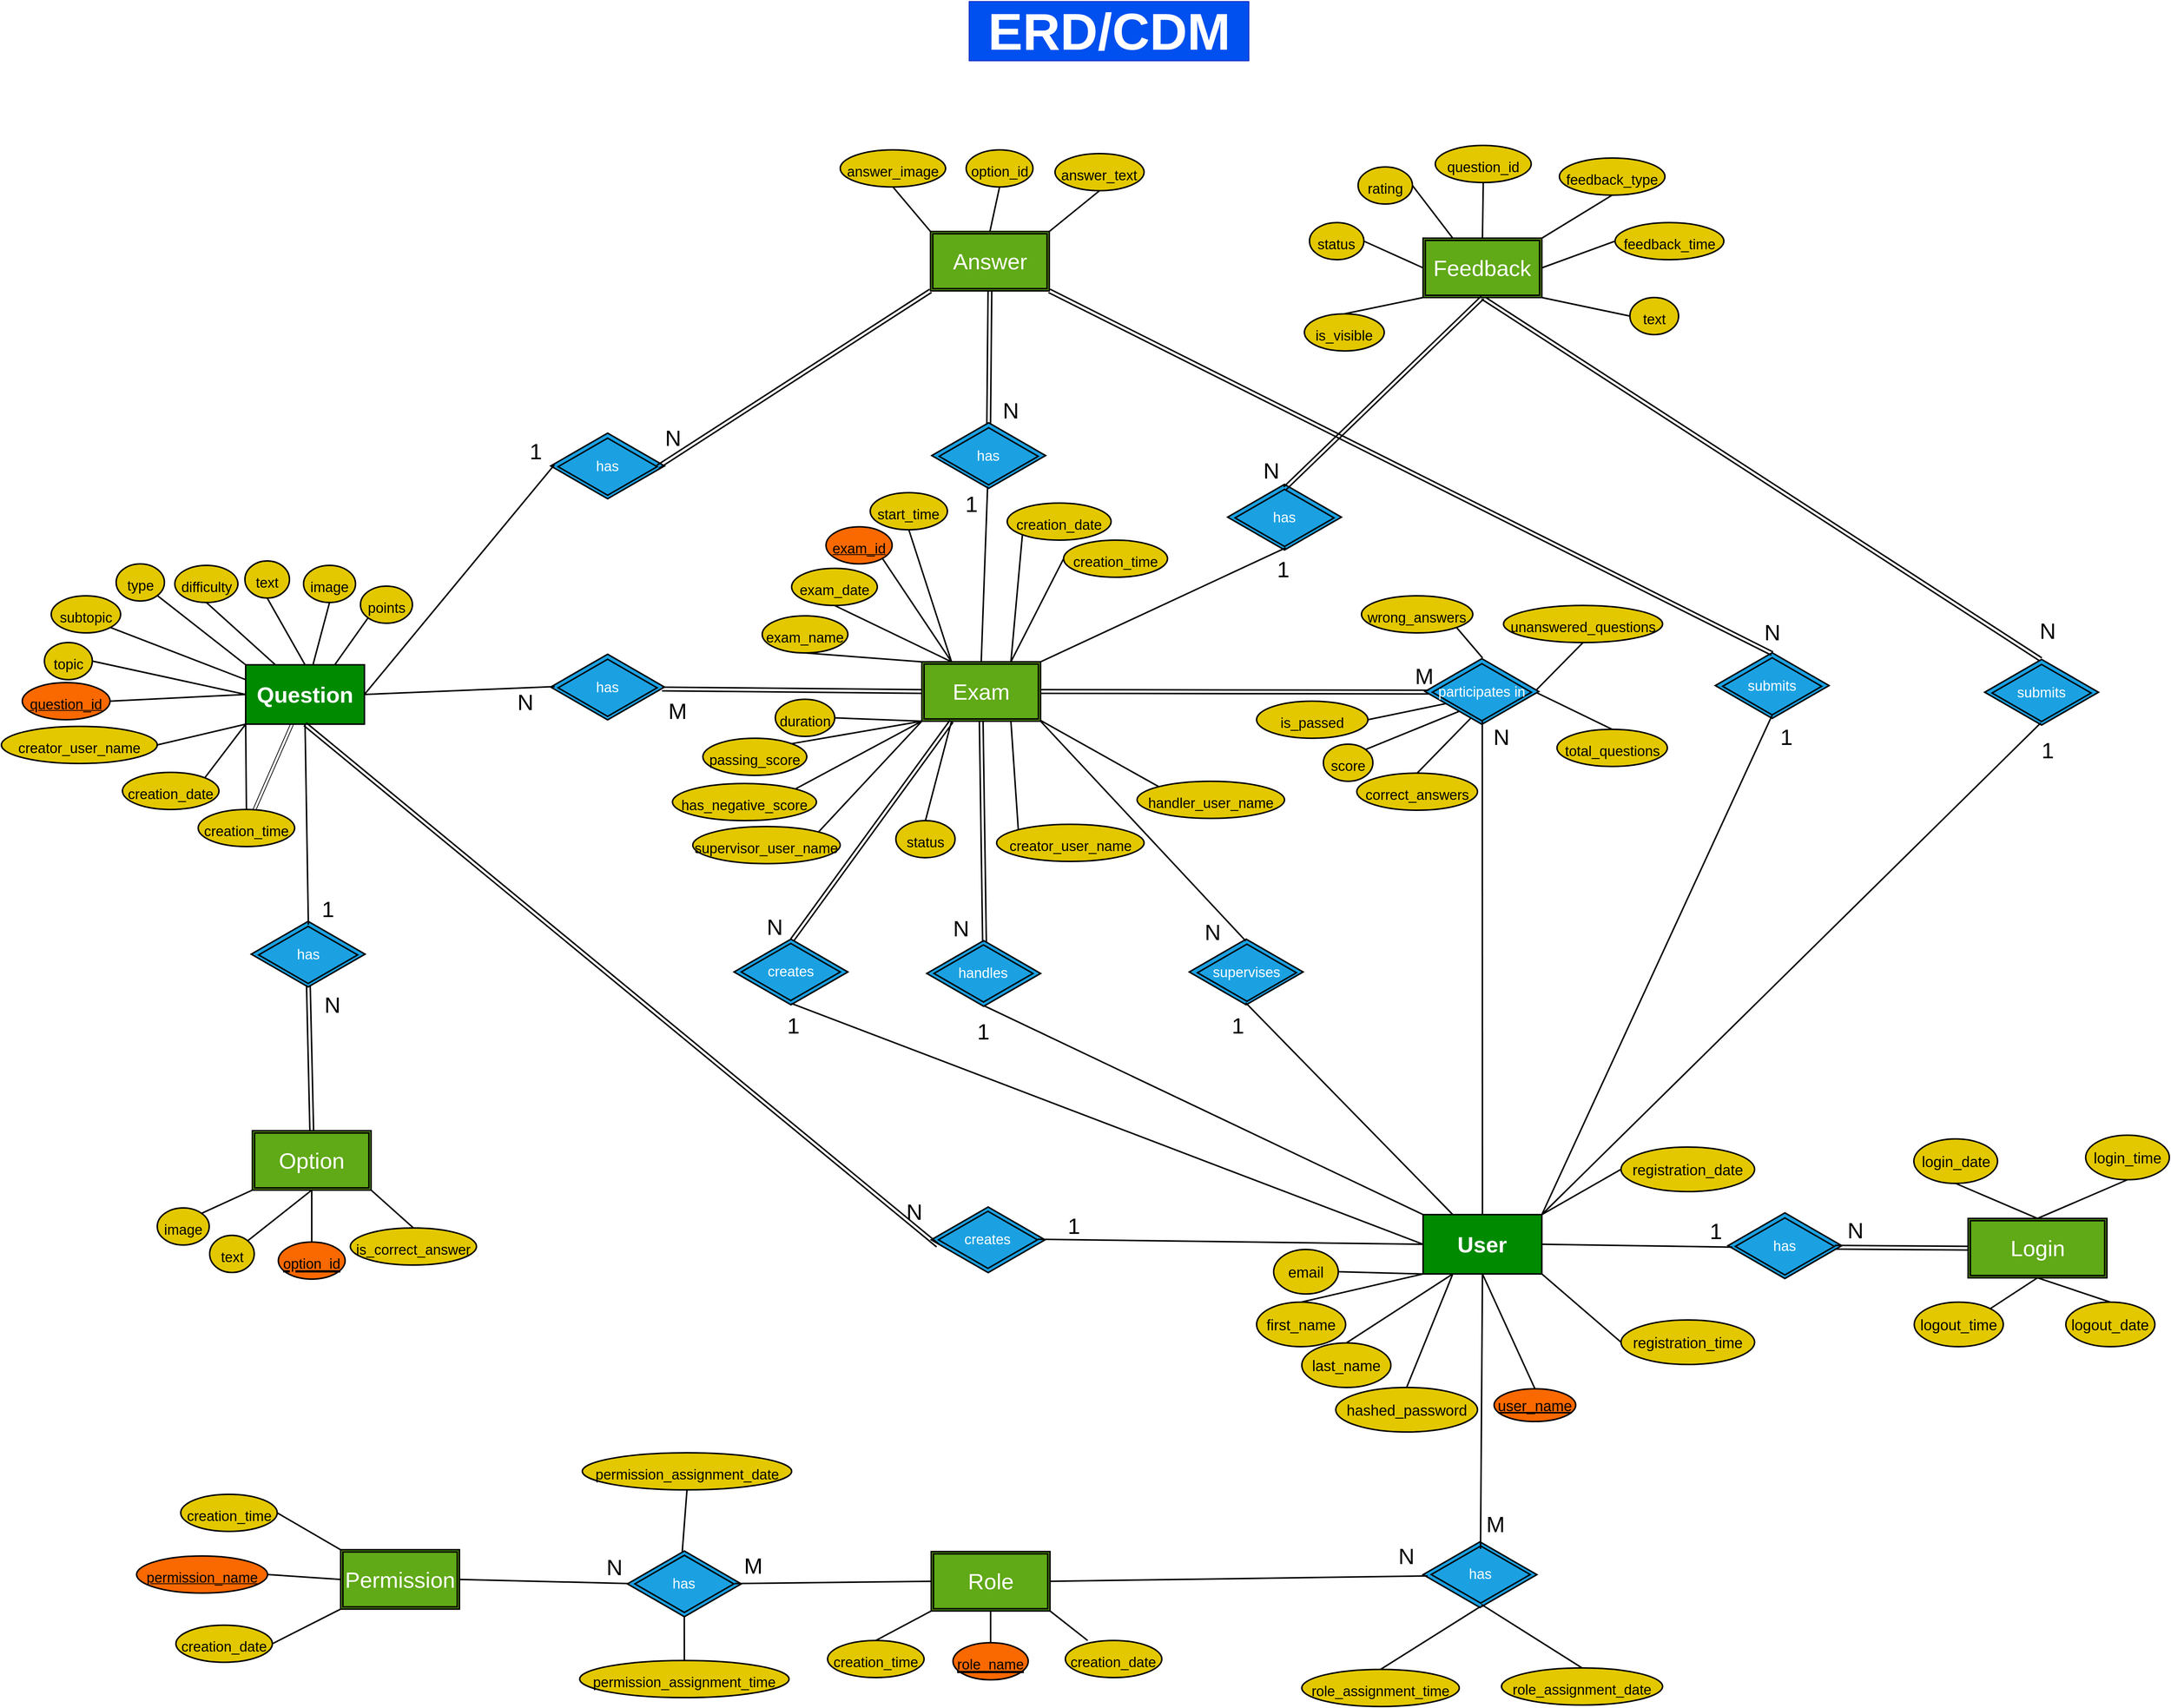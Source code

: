 <mxfile>
    <diagram id="Mh9ALNeCVeHL3GK7aMIk" name="Page-1">
        <mxGraphModel dx="2750" dy="6570" grid="0" gridSize="10" guides="1" tooltips="1" connect="1" arrows="1" fold="1" page="1" pageScale="1" pageWidth="850" pageHeight="1100" background="#ffffff" math="0" shadow="0">
            <root>
                <mxCell id="0"/>
                <mxCell id="1" parent="0"/>
                <mxCell id="746" value="" style="edgeStyle=none;shape=link;html=1;" parent="1" source="455" target="504" edge="1">
                    <mxGeometry relative="1" as="geometry"/>
                </mxCell>
                <mxCell id="455" value="&lt;font style=&quot;font-size: 30px;&quot;&gt;Question&lt;/font&gt;" style="rounded=0;whiteSpace=wrap;html=1;fontSize=30;fontStyle=1;fillColor=#008a00;fontColor=#ffffff;strokeColor=#000000;strokeWidth=2;" parent="1" vertex="1">
                    <mxGeometry x="1069" y="-3080" width="160" height="80" as="geometry"/>
                </mxCell>
                <mxCell id="456" value="&lt;span style=&quot;font-size: 19px;&quot;&gt;&lt;u&gt;question_id&lt;/u&gt;&lt;/span&gt;" style="ellipse;whiteSpace=wrap;html=1;fontSize=30;fillColor=#fa6800;fontColor=#000000;strokeColor=#000000;strokeWidth=2;" parent="1" vertex="1">
                    <mxGeometry x="768.0" y="-3056" width="118.26" height="50" as="geometry"/>
                </mxCell>
                <mxCell id="457" value="&lt;span style=&quot;font-size: 19px;&quot;&gt;difficulty&lt;/span&gt;" style="ellipse;whiteSpace=wrap;html=1;fontSize=30;fillColor=#e3c800;fontColor=#000000;strokeColor=#000000;strokeWidth=2;" parent="1" vertex="1">
                    <mxGeometry x="973.54" y="-3214" width="85" height="50" as="geometry"/>
                </mxCell>
                <mxCell id="458" value="&lt;span style=&quot;font-size: 19px;&quot;&gt;text&lt;/span&gt;" style="ellipse;whiteSpace=wrap;html=1;fontSize=30;fillColor=#e3c800;fontColor=#000000;strokeColor=#000000;strokeWidth=2;" parent="1" vertex="1">
                    <mxGeometry x="1067.99" y="-3220" width="60" height="50" as="geometry"/>
                </mxCell>
                <mxCell id="459" value="" style="endArrow=none;html=1;fontSize=30;entryX=0.5;entryY=1;entryDx=0;entryDy=0;strokeWidth=2;strokeColor=#000000;exitX=0.5;exitY=0;exitDx=0;exitDy=0;" parent="1" source="455" target="458" edge="1">
                    <mxGeometry width="50" height="50" relative="1" as="geometry">
                        <mxPoint x="1239" y="-3090" as="sourcePoint"/>
                        <mxPoint x="799.17" y="-3390" as="targetPoint"/>
                    </mxGeometry>
                </mxCell>
                <mxCell id="460" value="" style="endArrow=none;html=1;fontSize=30;entryX=0.5;entryY=1;entryDx=0;entryDy=0;exitX=0.25;exitY=0;exitDx=0;exitDy=0;strokeWidth=2;strokeColor=#000000;" parent="1" source="455" target="457" edge="1">
                    <mxGeometry width="50" height="50" relative="1" as="geometry">
                        <mxPoint x="939" y="-3005" as="sourcePoint"/>
                        <mxPoint x="1024.0" y="-3065" as="targetPoint"/>
                    </mxGeometry>
                </mxCell>
                <mxCell id="461" value="" style="endArrow=none;html=1;fontSize=30;entryX=1;entryY=0.5;entryDx=0;entryDy=0;exitX=0;exitY=0.5;exitDx=0;exitDy=0;strokeWidth=2;strokeColor=#000000;" parent="1" source="455" target="456" edge="1">
                    <mxGeometry width="50" height="50" relative="1" as="geometry">
                        <mxPoint x="1139" y="-3090" as="sourcePoint"/>
                        <mxPoint x="889.26" y="-3026" as="targetPoint"/>
                    </mxGeometry>
                </mxCell>
                <mxCell id="462" value="&lt;span style=&quot;font-size: 19px;&quot;&gt;type&lt;/span&gt;" style="ellipse;whiteSpace=wrap;html=1;fontSize=30;fillColor=#e3c800;fontColor=#000000;strokeColor=#000000;strokeWidth=2;" parent="1" vertex="1">
                    <mxGeometry x="894.5" y="-3216" width="65" height="50" as="geometry"/>
                </mxCell>
                <mxCell id="463" value="" style="endArrow=none;html=1;fontSize=30;entryX=1;entryY=1;entryDx=0;entryDy=0;exitX=0;exitY=0;exitDx=0;exitDy=0;strokeWidth=2;strokeColor=#000000;" parent="1" source="455" target="462" edge="1">
                    <mxGeometry width="50" height="50" relative="1" as="geometry">
                        <mxPoint x="999" y="-3030" as="sourcePoint"/>
                        <mxPoint x="954.0" y="-3015" as="targetPoint"/>
                    </mxGeometry>
                </mxCell>
                <mxCell id="464" value="&lt;span style=&quot;font-size: 19px;&quot;&gt;topic&lt;/span&gt;" style="ellipse;whiteSpace=wrap;html=1;fontSize=30;fillColor=#e3c800;fontColor=#000000;strokeColor=#000000;strokeWidth=2;" parent="1" vertex="1">
                    <mxGeometry x="797.87" y="-3110" width="64.51" height="50" as="geometry"/>
                </mxCell>
                <mxCell id="465" value="" style="endArrow=none;html=1;fontSize=30;entryX=1;entryY=0.5;entryDx=0;entryDy=0;exitX=0;exitY=0.5;exitDx=0;exitDy=0;strokeWidth=2;strokeColor=#000000;" parent="1" source="455" target="464" edge="1">
                    <mxGeometry width="50" height="50" relative="1" as="geometry">
                        <mxPoint x="1319" y="-3040" as="sourcePoint"/>
                        <mxPoint x="889.17" y="-3350" as="targetPoint"/>
                    </mxGeometry>
                </mxCell>
                <mxCell id="466" value="&lt;span style=&quot;font-size: 19px;&quot;&gt;image&lt;/span&gt;" style="ellipse;whiteSpace=wrap;html=1;fontSize=30;fillColor=#e3c800;fontColor=#000000;strokeColor=#000000;strokeWidth=2;" parent="1" vertex="1">
                    <mxGeometry x="1147" y="-3214" width="70" height="50" as="geometry"/>
                </mxCell>
                <mxCell id="467" value="" style="endArrow=none;html=1;fontSize=30;entryX=0.5;entryY=1;entryDx=0;entryDy=0;strokeWidth=2;strokeColor=#000000;" parent="1" source="455" target="466" edge="1">
                    <mxGeometry width="50" height="50" relative="1" as="geometry">
                        <mxPoint x="1299" y="-3050" as="sourcePoint"/>
                        <mxPoint x="909.17" y="-3360" as="targetPoint"/>
                    </mxGeometry>
                </mxCell>
                <mxCell id="468" value="Option" style="shape=ext;double=1;rounded=0;whiteSpace=wrap;html=1;fontSize=30;fillColor=#60a917;fontColor=#ffffff;strokeColor=#000000;strokeWidth=2;" parent="1" vertex="1">
                    <mxGeometry x="1078.0" y="-2452" width="160" height="80" as="geometry"/>
                </mxCell>
                <mxCell id="469" value="" style="html=1;whiteSpace=wrap;aspect=fixed;shape=isoRectangle;fontSize=19;fillColor=#1ba1e2;fontColor=#ffffff;strokeColor=#000000;strokeWidth=2;" parent="1" vertex="1">
                    <mxGeometry x="1076.54" y="-2736" width="153.33" height="92" as="geometry"/>
                </mxCell>
                <mxCell id="470" value="has" style="html=1;whiteSpace=wrap;aspect=fixed;shape=isoRectangle;fontSize=19;fillColor=#1ba1e2;fontColor=#ffffff;strokeColor=#000000;strokeWidth=2;" parent="1" vertex="1">
                    <mxGeometry x="1086.54" y="-2729" width="133.33" height="80" as="geometry"/>
                </mxCell>
                <mxCell id="471" value="" style="endArrow=none;html=1;fontSize=30;entryX=0.5;entryY=1;entryDx=0;entryDy=0;strokeWidth=2;strokeColor=#000000;exitX=0.502;exitY=-0.01;exitDx=0;exitDy=0;exitPerimeter=0;" parent="1" source="470" target="455" edge="1">
                    <mxGeometry width="50" height="50" relative="1" as="geometry">
                        <mxPoint x="1039" y="-2920" as="sourcePoint"/>
                        <mxPoint x="1009.0" y="-3030" as="targetPoint"/>
                    </mxGeometry>
                </mxCell>
                <mxCell id="472" value="" style="endArrow=none;html=1;fontSize=30;entryX=0.502;entryY=1.008;entryDx=0;entryDy=0;strokeWidth=2;strokeColor=#000000;exitX=0.5;exitY=0;exitDx=0;exitDy=0;entryPerimeter=0;shape=link;" parent="1" source="468" target="470" edge="1">
                    <mxGeometry width="50" height="50" relative="1" as="geometry">
                        <mxPoint x="1109.165" y="-2689.504" as="sourcePoint"/>
                        <mxPoint x="1109" y="-2803" as="targetPoint"/>
                    </mxGeometry>
                </mxCell>
                <mxCell id="473" value="1" style="text;html=1;align=center;verticalAlign=middle;whiteSpace=wrap;rounded=0;fontSize=30;strokeWidth=2;strokeColor=none;fontColor=#000000;" parent="1" vertex="1">
                    <mxGeometry x="1150.0" y="-2766" width="60" height="30" as="geometry"/>
                </mxCell>
                <mxCell id="474" value="N" style="text;html=1;align=center;verticalAlign=middle;whiteSpace=wrap;rounded=0;fontSize=30;strokeWidth=2;strokeColor=none;fontColor=#000000;" parent="1" vertex="1">
                    <mxGeometry x="1155.99" y="-2637" width="60" height="30" as="geometry"/>
                </mxCell>
                <mxCell id="475" value="&lt;span style=&quot;font-size: 19px;&quot;&gt;option_id&lt;/span&gt;" style="ellipse;whiteSpace=wrap;html=1;fontSize=30;fillColor=#fa6800;fontColor=#000000;strokeColor=#000000;strokeWidth=2;fontStyle=4" parent="1" vertex="1">
                    <mxGeometry x="1113" y="-2302" width="90" height="50" as="geometry"/>
                </mxCell>
                <mxCell id="476" value="" style="endArrow=none;html=1;fontSize=30;entryX=0.5;entryY=0;entryDx=0;entryDy=0;exitX=0.5;exitY=1;exitDx=0;exitDy=0;strokeWidth=2;strokeColor=#000000;" parent="1" source="468" target="475" edge="1">
                    <mxGeometry width="50" height="50" relative="1" as="geometry">
                        <mxPoint x="1113" y="-2307" as="sourcePoint"/>
                        <mxPoint x="933.17" y="-2617" as="targetPoint"/>
                    </mxGeometry>
                </mxCell>
                <mxCell id="477" value="&lt;span style=&quot;font-size: 19px;&quot;&gt;text&lt;/span&gt;" style="ellipse;whiteSpace=wrap;html=1;fontSize=30;fillColor=#e3c800;fontColor=#000000;strokeColor=#000000;strokeWidth=2;" parent="1" vertex="1">
                    <mxGeometry x="1020.5" y="-2311" width="60" height="50" as="geometry"/>
                </mxCell>
                <mxCell id="478" value="" style="endArrow=none;html=1;fontSize=30;entryX=1;entryY=0;entryDx=0;entryDy=0;strokeWidth=2;strokeColor=#000000;exitX=0.5;exitY=1;exitDx=0;exitDy=0;" parent="1" source="468" target="477" edge="1">
                    <mxGeometry width="50" height="50" relative="1" as="geometry">
                        <mxPoint x="1227.13" y="-2212" as="sourcePoint"/>
                        <mxPoint x="837.3" y="-2522" as="targetPoint"/>
                    </mxGeometry>
                </mxCell>
                <mxCell id="479" value="&lt;span style=&quot;font-size: 19px;&quot;&gt;image&lt;/span&gt;" style="ellipse;whiteSpace=wrap;html=1;fontSize=30;fillColor=#e3c800;fontColor=#000000;strokeColor=#000000;strokeWidth=2;" parent="1" vertex="1">
                    <mxGeometry x="949.87" y="-2348" width="70" height="50" as="geometry"/>
                </mxCell>
                <mxCell id="480" value="" style="endArrow=none;html=1;fontSize=30;entryX=1;entryY=0;entryDx=0;entryDy=0;strokeWidth=2;strokeColor=#000000;exitX=0;exitY=1;exitDx=0;exitDy=0;" parent="1" source="468" target="479" edge="1">
                    <mxGeometry width="50" height="50" relative="1" as="geometry">
                        <mxPoint x="1082" y="-2363" as="sourcePoint"/>
                        <mxPoint x="947.3" y="-2492" as="targetPoint"/>
                    </mxGeometry>
                </mxCell>
                <mxCell id="481" value="&lt;span style=&quot;font-size: 19px;&quot;&gt;is_&lt;/span&gt;&lt;span style=&quot;font-size: 19px;&quot;&gt;correct_&lt;/span&gt;&lt;span style=&quot;font-size: 19px;&quot;&gt;answer&lt;/span&gt;" style="ellipse;whiteSpace=wrap;html=1;fontSize=30;fillColor=#e3c800;fontColor=#000000;strokeColor=#000000;strokeWidth=2;" parent="1" vertex="1">
                    <mxGeometry x="1210" y="-2321" width="170" height="50" as="geometry"/>
                </mxCell>
                <mxCell id="482" value="" style="endArrow=none;html=1;fontSize=30;entryX=0.5;entryY=0;entryDx=0;entryDy=0;strokeWidth=2;strokeColor=#000000;exitX=1;exitY=1;exitDx=0;exitDy=0;" parent="1" source="468" target="481" edge="1">
                    <mxGeometry width="50" height="50" relative="1" as="geometry">
                        <mxPoint x="928.0" y="-2372" as="sourcePoint"/>
                        <mxPoint x="637.3" y="-2492" as="targetPoint"/>
                    </mxGeometry>
                </mxCell>
                <mxCell id="483" value="&lt;span style=&quot;font-size: 19px;&quot;&gt;points&lt;/span&gt;" style="ellipse;whiteSpace=wrap;html=1;fontSize=30;fillColor=#e3c800;fontColor=#000000;strokeColor=#000000;strokeWidth=2;" parent="1" vertex="1">
                    <mxGeometry x="1223.66" y="-3186" width="70" height="50" as="geometry"/>
                </mxCell>
                <mxCell id="484" value="" style="endArrow=none;html=1;fontSize=30;entryX=0;entryY=1;entryDx=0;entryDy=0;strokeWidth=2;strokeColor=#000000;exitX=0.75;exitY=0;exitDx=0;exitDy=0;" parent="1" source="455" target="483" edge="1">
                    <mxGeometry width="50" height="50" relative="1" as="geometry">
                        <mxPoint x="1216" y="-3117" as="sourcePoint"/>
                        <mxPoint x="543.3" y="-3140" as="targetPoint"/>
                    </mxGeometry>
                </mxCell>
                <mxCell id="485" value="Exam" style="shape=ext;double=1;rounded=0;whiteSpace=wrap;html=1;fontSize=30;fillColor=#60a917;fontColor=#ffffff;strokeColor=#000000;strokeWidth=2;" parent="1" vertex="1">
                    <mxGeometry x="1980.0" y="-3084" width="160" height="80" as="geometry"/>
                </mxCell>
                <mxCell id="486" value="" style="html=1;whiteSpace=wrap;aspect=fixed;shape=isoRectangle;fontSize=19;fillColor=#1ba1e2;fontColor=#ffffff;strokeColor=#000000;strokeWidth=2;" parent="1" vertex="1">
                    <mxGeometry x="1480.0" y="-3096" width="153.33" height="92" as="geometry"/>
                </mxCell>
                <mxCell id="487" value="has" style="html=1;whiteSpace=wrap;aspect=fixed;shape=isoRectangle;fontSize=19;fillColor=#1ba1e2;fontColor=#ffffff;strokeColor=#000000;strokeWidth=2;" parent="1" vertex="1">
                    <mxGeometry x="1490.0" y="-3089" width="133.33" height="80" as="geometry"/>
                </mxCell>
                <mxCell id="488" value="" style="endArrow=none;html=1;fontSize=30;entryX=0;entryY=0.5;entryDx=0;entryDy=0;strokeWidth=2;strokeColor=#000000;exitX=0.978;exitY=0.528;exitDx=0;exitDy=0;exitPerimeter=0;shape=link;" parent="1" source="486" target="485" edge="1">
                    <mxGeometry width="50" height="50" relative="1" as="geometry">
                        <mxPoint x="1880.165" y="-2916.504" as="sourcePoint"/>
                        <mxPoint x="1880" y="-3030" as="targetPoint"/>
                    </mxGeometry>
                </mxCell>
                <mxCell id="489" value="" style="endArrow=none;html=1;fontSize=30;strokeWidth=2;strokeColor=#000000;exitX=1;exitY=0.5;exitDx=0;exitDy=0;entryX=0.035;entryY=0.493;entryDx=0;entryDy=0;entryPerimeter=0;" parent="1" source="455" target="486" edge="1">
                    <mxGeometry width="50" height="50" relative="1" as="geometry">
                        <mxPoint x="946.997" y="-2978.424" as="sourcePoint"/>
                        <mxPoint x="1096.593" y="-3045.448" as="targetPoint"/>
                    </mxGeometry>
                </mxCell>
                <mxCell id="490" value="M" style="text;html=1;align=center;verticalAlign=middle;whiteSpace=wrap;rounded=0;fontSize=30;strokeWidth=2;strokeColor=none;fontColor=#000000;" parent="1" vertex="1">
                    <mxGeometry x="1621.0" y="-3033" width="60" height="30" as="geometry"/>
                </mxCell>
                <mxCell id="491" value="N" style="text;html=1;align=center;verticalAlign=middle;whiteSpace=wrap;rounded=0;fontSize=30;strokeWidth=2;strokeColor=none;fontColor=#000000;" parent="1" vertex="1">
                    <mxGeometry x="1416.0" y="-3045" width="60" height="30" as="geometry"/>
                </mxCell>
                <mxCell id="492" value="&lt;span style=&quot;font-size: 19px;&quot;&gt;&lt;u&gt;exam_id&lt;/u&gt;&lt;/span&gt;" style="ellipse;whiteSpace=wrap;html=1;fontSize=30;fillColor=#fa6800;fontColor=#000000;strokeColor=#000000;strokeWidth=2;" parent="1" vertex="1">
                    <mxGeometry x="1850.87" y="-3266" width="89.13" height="50" as="geometry"/>
                </mxCell>
                <mxCell id="493" value="" style="endArrow=none;html=1;fontSize=30;entryX=1;entryY=1;entryDx=0;entryDy=0;exitX=0.25;exitY=0;exitDx=0;exitDy=0;strokeWidth=2;strokeColor=#000000;" parent="1" source="485" target="492" edge="1">
                    <mxGeometry width="50" height="50" relative="1" as="geometry">
                        <mxPoint x="2066.13" y="-3095" as="sourcePoint"/>
                        <mxPoint x="2141.13" y="-3165" as="targetPoint"/>
                    </mxGeometry>
                </mxCell>
                <mxCell id="494" value="&lt;span style=&quot;font-size: 19px;&quot;&gt;exam_date&lt;/span&gt;" style="ellipse;whiteSpace=wrap;html=1;fontSize=30;fillColor=#e3c800;fontColor=#000000;strokeColor=#000000;strokeWidth=2;" parent="1" vertex="1">
                    <mxGeometry x="1804.57" y="-3210" width="115.43" height="50" as="geometry"/>
                </mxCell>
                <mxCell id="495" value="" style="endArrow=none;html=1;fontSize=30;entryX=0.5;entryY=1;entryDx=0;entryDy=0;strokeWidth=2;strokeColor=#000000;exitX=0.25;exitY=0;exitDx=0;exitDy=0;" parent="1" source="485" target="494" edge="1">
                    <mxGeometry width="50" height="50" relative="1" as="geometry">
                        <mxPoint x="1835.43" y="-3140" as="sourcePoint"/>
                        <mxPoint x="1515.6" y="-3420" as="targetPoint"/>
                    </mxGeometry>
                </mxCell>
                <mxCell id="496" value="&lt;span style=&quot;font-size: 19px;&quot;&gt;start_time&lt;/span&gt;" style="ellipse;whiteSpace=wrap;html=1;fontSize=30;fillColor=#e3c800;fontColor=#000000;strokeColor=#000000;strokeWidth=2;" parent="1" vertex="1">
                    <mxGeometry x="1910.47" y="-3312" width="104" height="50" as="geometry"/>
                </mxCell>
                <mxCell id="497" value="" style="endArrow=none;html=1;fontSize=30;entryX=0.5;entryY=1;entryDx=0;entryDy=0;strokeWidth=2;strokeColor=#000000;exitX=0.25;exitY=0;exitDx=0;exitDy=0;" parent="1" source="485" target="496" edge="1">
                    <mxGeometry width="50" height="50" relative="1" as="geometry">
                        <mxPoint x="1930.0" y="-3044" as="sourcePoint"/>
                        <mxPoint x="1425.6" y="-3380" as="targetPoint"/>
                    </mxGeometry>
                </mxCell>
                <mxCell id="498" value="&lt;span style=&quot;font-size: 19px;&quot;&gt;exam_name&lt;/span&gt;" style="ellipse;whiteSpace=wrap;html=1;fontSize=30;fillColor=#e3c800;fontColor=#000000;strokeColor=#000000;strokeWidth=2;" parent="1" vertex="1">
                    <mxGeometry x="1764.9" y="-3146" width="115.43" height="50" as="geometry"/>
                </mxCell>
                <mxCell id="499" value="" style="endArrow=none;html=1;fontSize=30;entryX=0.5;entryY=1;entryDx=0;entryDy=0;strokeWidth=2;strokeColor=#000000;exitX=0;exitY=0;exitDx=0;exitDy=0;" parent="1" source="485" target="498" edge="1">
                    <mxGeometry width="50" height="50" relative="1" as="geometry">
                        <mxPoint x="1950.0" y="-3034" as="sourcePoint"/>
                        <mxPoint x="1445.6" y="-3370" as="targetPoint"/>
                    </mxGeometry>
                </mxCell>
                <mxCell id="500" value="&lt;span style=&quot;font-size: 19px;&quot;&gt;duration&lt;/span&gt;" style="ellipse;whiteSpace=wrap;html=1;fontSize=30;fillColor=#e3c800;fontColor=#000000;strokeColor=#000000;strokeWidth=2;" parent="1" vertex="1">
                    <mxGeometry x="1782.61" y="-3033.5" width="80" height="50" as="geometry"/>
                </mxCell>
                <mxCell id="501" value="" style="endArrow=none;html=1;fontSize=30;entryX=1;entryY=0.5;entryDx=0;entryDy=0;strokeWidth=2;strokeColor=#000000;exitX=0;exitY=1;exitDx=0;exitDy=0;" parent="1" source="485" target="500" edge="1">
                    <mxGeometry width="50" height="50" relative="1" as="geometry">
                        <mxPoint x="2160.0" y="-3001" as="sourcePoint"/>
                        <mxPoint x="1545.6" y="-3247" as="targetPoint"/>
                    </mxGeometry>
                </mxCell>
                <mxCell id="502" value="&lt;span style=&quot;font-size: 19px;&quot;&gt;creation_date&lt;/span&gt;" style="ellipse;whiteSpace=wrap;html=1;fontSize=30;fillColor=#e3c800;fontColor=#000000;strokeColor=#000000;strokeWidth=2;" parent="1" vertex="1">
                    <mxGeometry x="903" y="-2935" width="130" height="50" as="geometry"/>
                </mxCell>
                <mxCell id="503" value="" style="endArrow=none;html=1;fontSize=30;entryX=1;entryY=0;entryDx=0;entryDy=0;strokeWidth=2;strokeColor=#000000;exitX=0;exitY=1;exitDx=0;exitDy=0;" parent="1" source="455" target="502" edge="1">
                    <mxGeometry width="50" height="50" relative="1" as="geometry">
                        <mxPoint x="1260.33" y="-3024.5" as="sourcePoint"/>
                        <mxPoint x="614.63" y="-3164.5" as="targetPoint"/>
                    </mxGeometry>
                </mxCell>
                <mxCell id="504" value="&lt;span style=&quot;font-size: 19px;&quot;&gt;creation_time&lt;/span&gt;" style="ellipse;whiteSpace=wrap;html=1;fontSize=30;fillColor=#e3c800;fontColor=#000000;strokeColor=#000000;strokeWidth=2;" parent="1" vertex="1">
                    <mxGeometry x="1005.0" y="-2885" width="130" height="50" as="geometry"/>
                </mxCell>
                <mxCell id="505" value="" style="endArrow=none;html=1;fontSize=30;entryX=0.5;entryY=0;entryDx=0;entryDy=0;strokeWidth=2;strokeColor=#000000;exitX=0;exitY=1;exitDx=0;exitDy=0;" parent="1" source="455" target="504" edge="1">
                    <mxGeometry width="50" height="50" relative="1" as="geometry">
                        <mxPoint x="1254" y="-3050" as="sourcePoint"/>
                        <mxPoint x="1289" y="-3002" as="targetPoint"/>
                    </mxGeometry>
                </mxCell>
                <mxCell id="506" value="&lt;span style=&quot;font-size: 19px;&quot;&gt;creation_date&lt;/span&gt;" style="ellipse;whiteSpace=wrap;html=1;fontSize=30;fillColor=#e3c800;fontColor=#000000;strokeColor=#000000;strokeWidth=2;" parent="1" vertex="1">
                    <mxGeometry x="2095" y="-3298" width="140" height="50" as="geometry"/>
                </mxCell>
                <mxCell id="507" value="" style="endArrow=none;html=1;fontSize=30;entryX=0;entryY=1;entryDx=0;entryDy=0;strokeWidth=2;strokeColor=#000000;exitX=0.75;exitY=0;exitDx=0;exitDy=0;" parent="1" source="485" target="506" edge="1">
                    <mxGeometry width="50" height="50" relative="1" as="geometry">
                        <mxPoint x="2140.0" y="-2961" as="sourcePoint"/>
                        <mxPoint x="1545.6" y="-3164" as="targetPoint"/>
                    </mxGeometry>
                </mxCell>
                <mxCell id="508" value="&lt;span style=&quot;font-size: 19px;&quot;&gt;creation_time&lt;/span&gt;" style="ellipse;whiteSpace=wrap;html=1;fontSize=30;fillColor=#e3c800;fontColor=#000000;strokeColor=#000000;strokeWidth=2;" parent="1" vertex="1">
                    <mxGeometry x="2171" y="-3248" width="140" height="50" as="geometry"/>
                </mxCell>
                <mxCell id="509" value="" style="endArrow=none;html=1;fontSize=30;entryX=0;entryY=0.5;entryDx=0;entryDy=0;strokeWidth=2;strokeColor=#000000;exitX=0.75;exitY=0;exitDx=0;exitDy=0;" parent="1" source="485" target="508" edge="1">
                    <mxGeometry width="50" height="50" relative="1" as="geometry">
                        <mxPoint x="2104.56" y="-2943" as="sourcePoint"/>
                        <mxPoint x="1510.16" y="-3103" as="targetPoint"/>
                    </mxGeometry>
                </mxCell>
                <mxCell id="510" value="&lt;span style=&quot;font-size: 19px;&quot;&gt;passing_score&lt;/span&gt;" style="ellipse;whiteSpace=wrap;html=1;fontSize=30;fillColor=#e3c800;fontColor=#000000;strokeColor=#000000;strokeWidth=2;" parent="1" vertex="1">
                    <mxGeometry x="1685" y="-2981" width="140" height="50" as="geometry"/>
                </mxCell>
                <mxCell id="511" value="" style="endArrow=none;html=1;fontSize=30;entryX=1;entryY=0;entryDx=0;entryDy=0;strokeWidth=2;strokeColor=#000000;exitX=0;exitY=1;exitDx=0;exitDy=0;" parent="1" source="485" target="510" edge="1">
                    <mxGeometry width="50" height="50" relative="1" as="geometry">
                        <mxPoint x="2150.0" y="-2944" as="sourcePoint"/>
                        <mxPoint x="1520.16" y="-3043" as="targetPoint"/>
                    </mxGeometry>
                </mxCell>
                <mxCell id="512" value="&lt;font style=&quot;font-size: 30px;&quot;&gt;User&lt;/font&gt;" style="rounded=0;whiteSpace=wrap;html=1;fontSize=30;fontStyle=1;fillColor=#008a00;fontColor=#ffffff;strokeColor=#000000;strokeWidth=2;" parent="1" vertex="1">
                    <mxGeometry x="2655.33" y="-2339" width="160" height="80" as="geometry"/>
                </mxCell>
                <mxCell id="513" value="registration_date" style="ellipse;whiteSpace=wrap;html=1;fontSize=20;fillColor=#e3c800;fontColor=#000000;strokeColor=#000000;strokeWidth=2;" parent="1" vertex="1">
                    <mxGeometry x="2922" y="-2430.0" width="180" height="60" as="geometry"/>
                </mxCell>
                <mxCell id="514" value="" style="endArrow=none;html=1;fontSize=20;entryX=1;entryY=0;entryDx=0;entryDy=0;exitX=0;exitY=0.5;exitDx=0;exitDy=0;strokeWidth=2;strokeColor=#000000;" parent="1" source="513" target="512" edge="1">
                    <mxGeometry width="50" height="50" relative="1" as="geometry">
                        <mxPoint x="3115.33" y="-1711.5" as="sourcePoint"/>
                        <mxPoint x="2655.33" y="-2037" as="targetPoint"/>
                    </mxGeometry>
                </mxCell>
                <mxCell id="515" value="first_name" style="ellipse;whiteSpace=wrap;html=1;fontSize=20;fillColor=#e3c800;fontColor=#000000;strokeColor=#000000;strokeWidth=2;" parent="1" vertex="1">
                    <mxGeometry x="2431" y="-2221" width="120" height="60" as="geometry"/>
                </mxCell>
                <mxCell id="516" value="last_name" style="ellipse;whiteSpace=wrap;html=1;fontSize=20;fillColor=#e3c800;fontColor=#000000;strokeColor=#000000;strokeWidth=2;" parent="1" vertex="1">
                    <mxGeometry x="2491.93" y="-2166" width="120" height="60" as="geometry"/>
                </mxCell>
                <mxCell id="517" value="" style="endArrow=none;html=1;fontSize=20;strokeWidth=2;strokeColor=#000000;entryX=0.5;entryY=0;entryDx=0;entryDy=0;exitX=0;exitY=1;exitDx=0;exitDy=0;" parent="1" source="512" target="515" edge="1">
                    <mxGeometry width="50" height="50" relative="1" as="geometry">
                        <mxPoint x="2762" y="-2254" as="sourcePoint"/>
                        <mxPoint x="2948" y="-2197" as="targetPoint"/>
                    </mxGeometry>
                </mxCell>
                <mxCell id="518" value="" style="endArrow=none;html=1;fontSize=20;entryX=0.5;entryY=0;entryDx=0;entryDy=0;exitX=0.25;exitY=1;exitDx=0;exitDy=0;strokeWidth=2;strokeColor=#000000;" parent="1" source="512" target="516" edge="1">
                    <mxGeometry width="50" height="50" relative="1" as="geometry">
                        <mxPoint x="2735.33" y="-2037" as="sourcePoint"/>
                        <mxPoint x="2315.33" y="-1786.5" as="targetPoint"/>
                    </mxGeometry>
                </mxCell>
                <mxCell id="519" value="hashed_password" style="ellipse;whiteSpace=wrap;html=1;fontSize=20;fillColor=#e3c800;fontColor=#000000;strokeColor=#000000;strokeWidth=2;" parent="1" vertex="1">
                    <mxGeometry x="2537.67" y="-2106" width="191" height="60" as="geometry"/>
                </mxCell>
                <mxCell id="520" value="user_name" style="ellipse;whiteSpace=wrap;html=1;fontSize=20;fontStyle=4;fillColor=#fa6800;fontColor=#000000;strokeColor=#000000;strokeWidth=2;" parent="1" vertex="1">
                    <mxGeometry x="2751" y="-2104.3" width="110" height="44.2" as="geometry"/>
                </mxCell>
                <mxCell id="521" value="&lt;span style=&quot;font-size: 19px;&quot;&gt;role_name&lt;/span&gt;" style="ellipse;whiteSpace=wrap;html=1;fontSize=30;fillColor=#fa6800;fontColor=#000000;strokeColor=#000000;strokeWidth=2;fontStyle=4" parent="1" vertex="1">
                    <mxGeometry x="2021.99" y="-1762" width="101.34" height="50" as="geometry"/>
                </mxCell>
                <mxCell id="522" value="&lt;span style=&quot;font-size: 19px;&quot;&gt;creation_date&lt;/span&gt;" style="ellipse;whiteSpace=wrap;html=1;fontSize=30;fillColor=#e3c800;fontColor=#000000;strokeColor=#000000;strokeWidth=2;" parent="1" vertex="1">
                    <mxGeometry x="2173.34" y="-1765" width="130" height="50" as="geometry"/>
                </mxCell>
                <mxCell id="523" value="Role" style="shape=ext;double=1;rounded=0;whiteSpace=wrap;html=1;fontSize=30;fillColor=#60a917;fontColor=#ffffff;strokeColor=#000000;strokeWidth=2;" parent="1" vertex="1">
                    <mxGeometry x="1992.66" y="-1884.8" width="160" height="80" as="geometry"/>
                </mxCell>
                <mxCell id="524" value="" style="endArrow=none;html=1;fontSize=20;entryX=0.5;entryY=0;entryDx=0;entryDy=0;exitX=1;exitY=1;exitDx=0;exitDy=0;startArrow=none;strokeWidth=2;strokeColor=#000000;" parent="1" source="523" edge="1">
                    <mxGeometry width="50" height="50" relative="1" as="geometry">
                        <mxPoint x="2273.49" y="-1831.05" as="sourcePoint"/>
                        <mxPoint x="2203.34" y="-1765" as="targetPoint"/>
                    </mxGeometry>
                </mxCell>
                <mxCell id="525" value="" style="endArrow=none;html=1;fontSize=20;startArrow=none;entryX=0.5;entryY=1;entryDx=0;entryDy=0;strokeWidth=2;strokeColor=#000000;" parent="1" source="521" target="523" edge="1">
                    <mxGeometry width="50" height="50" relative="1" as="geometry">
                        <mxPoint x="1867.66" y="-1854.8" as="sourcePoint"/>
                        <mxPoint x="1992.66" y="-1924.8" as="targetPoint"/>
                    </mxGeometry>
                </mxCell>
                <mxCell id="528" value="Permission" style="shape=ext;double=1;rounded=0;whiteSpace=wrap;html=1;fontSize=30;fillColor=#60a917;fontColor=#ffffff;strokeColor=#000000;strokeWidth=2;" parent="1" vertex="1">
                    <mxGeometry x="1197.0" y="-1887.3" width="160" height="80" as="geometry"/>
                </mxCell>
                <mxCell id="529" value="&lt;span style=&quot;font-size: 19px;&quot;&gt;&lt;u&gt;permission_name&lt;/u&gt;&lt;/span&gt;" style="ellipse;whiteSpace=wrap;html=1;fontSize=30;fillColor=#fa6800;fontColor=#000000;strokeColor=#000000;strokeWidth=2;" parent="1" vertex="1">
                    <mxGeometry x="922" y="-1878.9" width="176.51" height="50" as="geometry"/>
                </mxCell>
                <mxCell id="530" value="" style="endArrow=none;html=1;fontSize=30;entryX=0;entryY=0.5;entryDx=0;entryDy=0;exitX=1;exitY=0.5;exitDx=0;exitDy=0;strokeWidth=2;strokeColor=#000000;" parent="1" source="529" target="528" edge="1">
                    <mxGeometry width="50" height="50" relative="1" as="geometry">
                        <mxPoint x="1111.51" y="-1848.4" as="sourcePoint"/>
                        <mxPoint x="1147.17" y="-1881.5" as="targetPoint"/>
                    </mxGeometry>
                </mxCell>
                <mxCell id="531" value="&lt;span style=&quot;font-size: 19px;&quot;&gt;creation_date&lt;/span&gt;" style="ellipse;whiteSpace=wrap;html=1;fontSize=30;fillColor=#e3c800;fontColor=#000000;strokeColor=#000000;strokeWidth=2;" parent="1" vertex="1">
                    <mxGeometry x="975.0" y="-1785.6" width="130" height="50" as="geometry"/>
                </mxCell>
                <mxCell id="532" value="" style="endArrow=none;html=1;fontSize=30;entryX=1;entryY=0.5;entryDx=0;entryDy=0;exitX=0;exitY=1;exitDx=0;exitDy=0;strokeWidth=2;strokeColor=#000000;" parent="1" source="528" target="531" edge="1">
                    <mxGeometry width="50" height="50" relative="1" as="geometry">
                        <mxPoint x="1206.0" y="-1877.3" as="sourcePoint"/>
                        <mxPoint x="1065.0" y="-1741.5" as="targetPoint"/>
                    </mxGeometry>
                </mxCell>
                <mxCell id="533" value="M" style="text;html=1;align=center;verticalAlign=middle;whiteSpace=wrap;rounded=0;fontSize=30;strokeWidth=2;strokeColor=none;fontColor=#000000;" parent="1" vertex="1">
                    <mxGeometry x="2723.08" y="-1937" width="60" height="30" as="geometry"/>
                </mxCell>
                <mxCell id="534" value="N" style="text;html=1;align=center;verticalAlign=middle;whiteSpace=wrap;rounded=0;fontSize=30;strokeWidth=2;strokeColor=none;fontColor=#000000;" parent="1" vertex="1">
                    <mxGeometry x="1536.0" y="-1878.9" width="60" height="30" as="geometry"/>
                </mxCell>
                <mxCell id="536" value="" style="html=1;whiteSpace=wrap;aspect=fixed;shape=isoRectangle;fontSize=19;fillColor=#1ba1e2;fontColor=#ffffff;strokeColor=#000000;strokeWidth=2;" parent="1" vertex="1">
                    <mxGeometry x="2655.33" y="-1899.7" width="153.33" height="92" as="geometry"/>
                </mxCell>
                <mxCell id="537" value="has" style="html=1;whiteSpace=wrap;aspect=fixed;shape=isoRectangle;fontSize=19;fillColor=#1ba1e2;fontColor=#ffffff;strokeColor=#000000;strokeWidth=2;" parent="1" vertex="1">
                    <mxGeometry x="2666.33" y="-1893.9" width="133.33" height="80" as="geometry"/>
                </mxCell>
                <mxCell id="538" value="" style="endArrow=none;html=1;fontSize=30;exitX=0.498;exitY=0.068;exitDx=0;exitDy=0;exitPerimeter=0;entryX=0.5;entryY=1;entryDx=0;entryDy=0;strokeWidth=2;strokeColor=#000000;" parent="1" source="537" target="512" edge="1">
                    <mxGeometry width="50" height="50" relative="1" as="geometry">
                        <mxPoint x="2594.44" y="-2552.5" as="sourcePoint"/>
                        <mxPoint x="2635.65" y="-2306.5" as="targetPoint"/>
                    </mxGeometry>
                </mxCell>
                <mxCell id="539" value="" style="endArrow=none;html=1;fontSize=20;exitX=0.5;exitY=1;exitDx=0;exitDy=0;entryX=0.5;entryY=0;entryDx=0;entryDy=0;strokeWidth=2;strokeColor=#000000;" parent="1" source="512" target="520" edge="1">
                    <mxGeometry width="50" height="50" relative="1" as="geometry">
                        <mxPoint x="2815.33" y="-2037" as="sourcePoint"/>
                        <mxPoint x="2737" y="-2087" as="targetPoint"/>
                    </mxGeometry>
                </mxCell>
                <mxCell id="540" value="" style="endArrow=none;html=1;fontSize=20;exitX=0.25;exitY=1;exitDx=0;exitDy=0;entryX=0.5;entryY=0;entryDx=0;entryDy=0;strokeWidth=2;strokeColor=#000000;" parent="1" source="512" target="519" edge="1">
                    <mxGeometry width="50" height="50" relative="1" as="geometry">
                        <mxPoint x="2815.33" y="-2037" as="sourcePoint"/>
                        <mxPoint x="2675.33" y="-2146.5" as="targetPoint"/>
                    </mxGeometry>
                </mxCell>
                <mxCell id="541" value="M" style="text;html=1;align=center;verticalAlign=middle;whiteSpace=wrap;rounded=0;fontSize=30;strokeWidth=2;strokeColor=none;fontColor=#000000;" parent="1" vertex="1">
                    <mxGeometry x="1722.61" y="-1881.3" width="60" height="30" as="geometry"/>
                </mxCell>
                <mxCell id="542" value="registration_time" style="ellipse;whiteSpace=wrap;html=1;fontSize=20;fillColor=#e3c800;fontColor=#000000;strokeColor=#000000;strokeWidth=2;" parent="1" vertex="1">
                    <mxGeometry x="2922" y="-2197.0" width="180" height="60" as="geometry"/>
                </mxCell>
                <mxCell id="543" value="&lt;span style=&quot;font-size: 19px;&quot;&gt;permission_assignment_date&lt;/span&gt;" style="ellipse;whiteSpace=wrap;html=1;fontSize=30;fillColor=#e3c800;fontColor=#000000;strokeColor=#000000;strokeWidth=2;" parent="1" vertex="1">
                    <mxGeometry x="1522.57" y="-2018" width="282" height="50" as="geometry"/>
                </mxCell>
                <mxCell id="544" value="" style="endArrow=none;html=1;fontSize=20;entryX=0.5;entryY=1;entryDx=0;entryDy=0;startArrow=none;strokeWidth=2;strokeColor=#000000;exitX=0.477;exitY=-0.005;exitDx=0;exitDy=0;exitPerimeter=0;" parent="1" source="640" target="543" edge="1">
                    <mxGeometry width="50" height="50" relative="1" as="geometry">
                        <mxPoint x="1327.5" y="-1807.7" as="sourcePoint"/>
                        <mxPoint x="1057.603" y="-1996.542" as="targetPoint"/>
                    </mxGeometry>
                </mxCell>
                <mxCell id="545" value="&lt;span style=&quot;font-size: 19px;&quot;&gt;permission_assignment_time&lt;/span&gt;" style="ellipse;whiteSpace=wrap;html=1;fontSize=30;fillColor=#e3c800;fontColor=#000000;strokeColor=#000000;strokeWidth=2;" parent="1" vertex="1">
                    <mxGeometry x="1519.06" y="-1738" width="282" height="50" as="geometry"/>
                </mxCell>
                <mxCell id="546" value="" style="endArrow=none;html=1;fontSize=20;entryX=0.5;entryY=0;entryDx=0;entryDy=0;startArrow=none;strokeWidth=2;strokeColor=#000000;exitX=0.499;exitY=1.032;exitDx=0;exitDy=0;exitPerimeter=0;" parent="1" source="640" target="545" edge="1">
                    <mxGeometry width="50" height="50" relative="1" as="geometry">
                        <mxPoint x="1450.5" y="-1807.7" as="sourcePoint"/>
                        <mxPoint x="1543" y="-1726" as="targetPoint"/>
                    </mxGeometry>
                </mxCell>
                <mxCell id="547" value="&lt;span style=&quot;font-size: 19px;&quot;&gt;creation_time&lt;/span&gt;" style="ellipse;whiteSpace=wrap;html=1;fontSize=30;fillColor=#e3c800;fontColor=#000000;strokeColor=#000000;strokeWidth=2;" parent="1" vertex="1">
                    <mxGeometry x="981.51" y="-1962" width="130" height="50" as="geometry"/>
                </mxCell>
                <mxCell id="548" value="" style="endArrow=none;html=1;fontSize=30;entryX=1;entryY=0.5;entryDx=0;entryDy=0;exitX=0;exitY=0;exitDx=0;exitDy=0;strokeWidth=2;strokeColor=#000000;" parent="1" source="528" target="547" edge="1">
                    <mxGeometry width="50" height="50" relative="1" as="geometry">
                        <mxPoint x="1120.0" y="-1866.5" as="sourcePoint"/>
                        <mxPoint x="1065.0" y="-1941.3" as="targetPoint"/>
                    </mxGeometry>
                </mxCell>
                <mxCell id="549" value="&lt;span style=&quot;font-size: 19px;&quot;&gt;creation_time&lt;/span&gt;" style="ellipse;whiteSpace=wrap;html=1;fontSize=30;fillColor=#e3c800;fontColor=#000000;strokeColor=#000000;strokeWidth=2;" parent="1" vertex="1">
                    <mxGeometry x="1853" y="-1765" width="130" height="50" as="geometry"/>
                </mxCell>
                <mxCell id="550" value="" style="endArrow=none;html=1;fontSize=20;entryX=0.5;entryY=0;entryDx=0;entryDy=0;exitX=0;exitY=1;exitDx=0;exitDy=0;startArrow=none;strokeWidth=2;strokeColor=#000000;" parent="1" source="523" target="549" edge="1">
                    <mxGeometry width="50" height="50" relative="1" as="geometry">
                        <mxPoint x="1767.0" y="-1871" as="sourcePoint"/>
                        <mxPoint x="1837.603" y="-1964.742" as="targetPoint"/>
                    </mxGeometry>
                </mxCell>
                <mxCell id="551" value="" style="endArrow=none;html=1;fontSize=20;entryX=0.507;entryY=1.004;entryDx=0;entryDy=0;exitX=0.5;exitY=0;exitDx=0;exitDy=0;startArrow=none;strokeWidth=2;strokeColor=#000000;entryPerimeter=0;" parent="1" source="627" target="537" edge="1">
                    <mxGeometry width="50" height="50" relative="1" as="geometry">
                        <mxPoint x="2838.52" y="-1729" as="sourcePoint"/>
                        <mxPoint x="2804.34" y="-1807.7" as="targetPoint"/>
                    </mxGeometry>
                </mxCell>
                <mxCell id="552" value="logout_date" style="ellipse;whiteSpace=wrap;html=1;fontSize=20;fillColor=#e3c800;fontColor=#000000;strokeColor=#000000;strokeWidth=2;" parent="1" vertex="1">
                    <mxGeometry x="3521.3" y="-2221" width="120" height="60" as="geometry"/>
                </mxCell>
                <mxCell id="553" value="" style="endArrow=none;html=1;fontSize=20;entryX=0.5;entryY=0;entryDx=0;entryDy=0;exitX=0.5;exitY=1;exitDx=0;exitDy=0;strokeWidth=2;strokeColor=#000000;" parent="1" source="558" target="552" edge="1">
                    <mxGeometry width="50" height="50" relative="1" as="geometry">
                        <mxPoint x="3499.22" y="-2327.6" as="sourcePoint"/>
                        <mxPoint x="3039.22" y="-2132.1" as="targetPoint"/>
                    </mxGeometry>
                </mxCell>
                <mxCell id="554" value="login_date" style="ellipse;whiteSpace=wrap;html=1;fontSize=20;fillColor=#e3c800;fontColor=#000000;strokeColor=#000000;strokeWidth=2;fontStyle=0" parent="1" vertex="1">
                    <mxGeometry x="3316.54" y="-2441" width="112.76" height="60" as="geometry"/>
                </mxCell>
                <mxCell id="557" value="" style="endArrow=none;html=1;fontSize=20;exitX=0.5;exitY=0;exitDx=0;exitDy=0;entryX=0.5;entryY=1;entryDx=0;entryDy=0;strokeWidth=2;strokeColor=#000000;" parent="1" source="558" target="554" edge="1">
                    <mxGeometry width="50" height="50" relative="1" as="geometry">
                        <mxPoint x="3539.22" y="-2327.6" as="sourcePoint"/>
                        <mxPoint x="3439.22" y="-2437.1" as="targetPoint"/>
                    </mxGeometry>
                </mxCell>
                <mxCell id="558" value="Login" style="shape=ext;double=1;rounded=0;whiteSpace=wrap;html=1;fontSize=30;fillColor=#60a917;fontColor=#ffffff;strokeColor=#000000;strokeWidth=2;" parent="1" vertex="1">
                    <mxGeometry x="3389.65" y="-2333.8" width="187" height="80" as="geometry"/>
                </mxCell>
                <mxCell id="559" value="login_time" style="ellipse;whiteSpace=wrap;html=1;fontSize=20;fillColor=#e3c800;fontColor=#000000;strokeColor=#000000;strokeWidth=2;fontStyle=0" parent="1" vertex="1">
                    <mxGeometry x="3548.02" y="-2446" width="112.76" height="60" as="geometry"/>
                </mxCell>
                <mxCell id="560" value="" style="endArrow=none;html=1;fontSize=20;entryX=0.5;entryY=1;entryDx=0;entryDy=0;strokeWidth=2;strokeColor=#000000;exitX=0.5;exitY=0;exitDx=0;exitDy=0;" parent="1" source="558" target="559" edge="1">
                    <mxGeometry width="50" height="50" relative="1" as="geometry">
                        <mxPoint x="3549.65" y="-2232" as="sourcePoint"/>
                        <mxPoint x="3540.22" y="-2347.7" as="targetPoint"/>
                    </mxGeometry>
                </mxCell>
                <mxCell id="561" value="" style="html=1;whiteSpace=wrap;aspect=fixed;shape=isoRectangle;fontSize=19;fillColor=#1ba1e2;fontColor=#ffffff;strokeColor=#000000;strokeWidth=2;" parent="1" vertex="1">
                    <mxGeometry x="3066.11" y="-2343.1" width="153.33" height="92" as="geometry"/>
                </mxCell>
                <mxCell id="562" value="has" style="html=1;whiteSpace=wrap;aspect=fixed;shape=isoRectangle;fontSize=19;fillColor=#1ba1e2;fontColor=#ffffff;strokeColor=#000000;strokeWidth=2;" parent="1" vertex="1">
                    <mxGeometry x="3076.11" y="-2336.1" width="133.33" height="80" as="geometry"/>
                </mxCell>
                <mxCell id="563" value="logout_time" style="ellipse;whiteSpace=wrap;html=1;fontSize=20;fillColor=#e3c800;fontColor=#000000;strokeColor=#000000;strokeWidth=2;" parent="1" vertex="1">
                    <mxGeometry x="3317.06" y="-2221" width="120" height="60" as="geometry"/>
                </mxCell>
                <mxCell id="564" value="" style="endArrow=none;html=1;fontSize=20;entryX=1;entryY=0;entryDx=0;entryDy=0;exitX=0.5;exitY=1;exitDx=0;exitDy=0;strokeWidth=2;strokeColor=#000000;" parent="1" source="558" target="563" edge="1">
                    <mxGeometry width="50" height="50" relative="1" as="geometry">
                        <mxPoint x="3336.08" y="-2337.2" as="sourcePoint"/>
                        <mxPoint x="2905.65" y="-2131.5" as="targetPoint"/>
                    </mxGeometry>
                </mxCell>
                <mxCell id="565" value="" style="endArrow=none;html=1;fontSize=20;strokeWidth=2;strokeColor=#000000;exitX=1;exitY=0.5;exitDx=0;exitDy=0;entryX=0.039;entryY=0.521;entryDx=0;entryDy=0;entryPerimeter=0;" parent="1" source="512" target="561" edge="1">
                    <mxGeometry width="50" height="50" relative="1" as="geometry">
                        <mxPoint x="2654" y="-2218" as="sourcePoint"/>
                        <mxPoint x="3024" y="-2247" as="targetPoint"/>
                    </mxGeometry>
                </mxCell>
                <mxCell id="566" value="" style="endArrow=none;html=1;fontSize=20;strokeWidth=2;strokeColor=#000000;shape=link;exitX=1.004;exitY=0.514;exitDx=0;exitDy=0;exitPerimeter=0;entryX=0;entryY=0.5;entryDx=0;entryDy=0;" parent="1" source="562" target="558" edge="1">
                    <mxGeometry width="50" height="50" relative="1" as="geometry">
                        <mxPoint x="3237" y="-2236" as="sourcePoint"/>
                        <mxPoint x="3320" y="-2362" as="targetPoint"/>
                    </mxGeometry>
                </mxCell>
                <mxCell id="567" value="N" style="text;html=1;align=center;verticalAlign=middle;whiteSpace=wrap;rounded=0;fontSize=30;strokeWidth=2;strokeColor=none;fontColor=#000000;" parent="1" vertex="1">
                    <mxGeometry x="3208.0" y="-2333.1" width="60" height="30" as="geometry"/>
                </mxCell>
                <mxCell id="568" value="1" style="text;html=1;align=center;verticalAlign=middle;whiteSpace=wrap;rounded=0;fontSize=30;strokeWidth=2;strokeColor=none;fontColor=#000000;" parent="1" vertex="1">
                    <mxGeometry x="2376.0" y="-2609" width="60" height="30" as="geometry"/>
                </mxCell>
                <mxCell id="569" value="" style="endArrow=none;html=1;fontSize=20;exitX=1;exitY=0.5;exitDx=0;exitDy=0;startArrow=none;strokeWidth=2;strokeColor=#000000;entryX=0.04;entryY=0.518;entryDx=0;entryDy=0;entryPerimeter=0;" parent="1" source="523" target="536" edge="1">
                    <mxGeometry width="50" height="50" relative="1" as="geometry">
                        <mxPoint x="2167.282" y="-1874.348" as="sourcePoint"/>
                        <mxPoint x="2357.586" y="-1845.904" as="targetPoint"/>
                    </mxGeometry>
                </mxCell>
                <mxCell id="570" value="" style="endArrow=none;html=1;fontSize=20;entryX=0.035;entryY=0.496;entryDx=0;entryDy=0;exitX=1;exitY=0.5;exitDx=0;exitDy=0;startArrow=none;strokeWidth=2;strokeColor=#000000;entryPerimeter=0;" parent="1" source="528" target="639" edge="1">
                    <mxGeometry width="50" height="50" relative="1" as="geometry">
                        <mxPoint x="1399.398" y="-1885.964" as="sourcePoint"/>
                        <mxPoint x="1485.327" y="-1847.124" as="targetPoint"/>
                    </mxGeometry>
                </mxCell>
                <mxCell id="571" value="" style="endArrow=none;html=1;fontSize=20;entryX=0;entryY=0.5;entryDx=0;entryDy=0;strokeWidth=2;strokeColor=#000000;exitX=1;exitY=1;exitDx=0;exitDy=0;" parent="1" source="512" target="542" edge="1">
                    <mxGeometry width="50" height="50" relative="1" as="geometry">
                        <mxPoint x="2635.33" y="-2462" as="sourcePoint"/>
                        <mxPoint x="2610" y="-2365" as="targetPoint"/>
                    </mxGeometry>
                </mxCell>
                <mxCell id="572" value="" style="html=1;whiteSpace=wrap;aspect=fixed;shape=isoRectangle;fontSize=19;fillColor=#1ba1e2;fontColor=#ffffff;strokeColor=#000000;strokeWidth=2;" parent="1" vertex="1">
                    <mxGeometry x="1986.67" y="-2710" width="153.33" height="92" as="geometry"/>
                </mxCell>
                <mxCell id="573" value="handles" style="html=1;whiteSpace=wrap;aspect=fixed;shape=isoRectangle;fontSize=19;fillColor=#1ba1e2;fontColor=#ffffff;strokeColor=#000000;strokeWidth=2;" parent="1" vertex="1">
                    <mxGeometry x="1996.39" y="-2704" width="133.33" height="80" as="geometry"/>
                </mxCell>
                <mxCell id="574" value="" style="html=1;whiteSpace=wrap;aspect=fixed;shape=isoRectangle;fontSize=19;fillColor=#1ba1e2;fontColor=#ffffff;strokeColor=#000000;strokeWidth=2;" parent="1" vertex="1">
                    <mxGeometry x="3412" y="-3089" width="153.33" height="92" as="geometry"/>
                </mxCell>
                <mxCell id="575" value="submits" style="html=1;whiteSpace=wrap;aspect=fixed;shape=isoRectangle;fontSize=19;fillColor=#1ba1e2;fontColor=#ffffff;strokeColor=#000000;strokeWidth=2;" parent="1" vertex="1">
                    <mxGeometry x="3422" y="-3082" width="133.33" height="80" as="geometry"/>
                </mxCell>
                <mxCell id="576" value="" style="endArrow=none;html=1;fontSize=20;exitX=0.493;exitY=0.949;exitDx=0;exitDy=0;entryX=1;entryY=0;entryDx=0;entryDy=0;strokeWidth=2;strokeColor=#000000;exitPerimeter=0;" parent="1" source="574" target="512" edge="1">
                    <mxGeometry width="50" height="50" relative="1" as="geometry">
                        <mxPoint x="1912.74" y="-2583.81" as="sourcePoint"/>
                        <mxPoint x="2100.003" y="-2586.186" as="targetPoint"/>
                    </mxGeometry>
                </mxCell>
                <mxCell id="577" value="" style="endArrow=none;html=1;fontSize=20;entryX=0.493;entryY=0.019;entryDx=0;entryDy=0;strokeWidth=2;strokeColor=#000000;entryPerimeter=0;exitX=0.5;exitY=1;exitDx=0;exitDy=0;shape=link;" parent="1" source="680" target="574" edge="1">
                    <mxGeometry width="50" height="50" relative="1" as="geometry">
                        <mxPoint x="2732.39" y="-3008" as="sourcePoint"/>
                        <mxPoint x="2076.69" y="-2693.31" as="targetPoint"/>
                    </mxGeometry>
                </mxCell>
                <mxCell id="578" value="" style="endArrow=none;html=1;fontSize=20;exitX=0.5;exitY=1;exitDx=0;exitDy=0;entryX=0.507;entryY=0.043;entryDx=0;entryDy=0;strokeWidth=2;strokeColor=#000000;entryPerimeter=0;shape=link;" parent="1" source="485" target="572" edge="1">
                    <mxGeometry width="50" height="50" relative="1" as="geometry">
                        <mxPoint x="2092.932" y="-2987.692" as="sourcePoint"/>
                        <mxPoint x="2271.62" y="-2720" as="targetPoint"/>
                    </mxGeometry>
                </mxCell>
                <mxCell id="579" value="" style="endArrow=none;html=1;fontSize=20;exitX=0.508;exitY=1.046;exitDx=0;exitDy=0;strokeWidth=2;strokeColor=#000000;exitPerimeter=0;entryX=0;entryY=0;entryDx=0;entryDy=0;" parent="1" source="573" target="512" edge="1">
                    <mxGeometry width="50" height="50" relative="1" as="geometry">
                        <mxPoint x="2058.87" y="-2700" as="sourcePoint"/>
                        <mxPoint x="2606" y="-2403" as="targetPoint"/>
                    </mxGeometry>
                </mxCell>
                <mxCell id="580" value="1" style="text;html=1;align=center;verticalAlign=middle;whiteSpace=wrap;rounded=0;fontSize=30;strokeWidth=2;strokeColor=none;fontColor=#000000;" parent="1" vertex="1">
                    <mxGeometry x="1777.33" y="-2609" width="60" height="30" as="geometry"/>
                </mxCell>
                <mxCell id="582" value="N" style="text;html=1;align=center;verticalAlign=middle;whiteSpace=wrap;rounded=0;fontSize=30;strokeWidth=2;strokeColor=none;fontColor=#000000;" parent="1" vertex="1">
                    <mxGeometry x="2003.39" y="-2740" width="60" height="30" as="geometry"/>
                </mxCell>
                <mxCell id="583" value="" style="html=1;whiteSpace=wrap;aspect=fixed;shape=isoRectangle;fontSize=19;fillColor=#1ba1e2;fontColor=#ffffff;strokeColor=#000000;strokeWidth=2;" parent="1" vertex="1">
                    <mxGeometry x="2340.33" y="-2712" width="153.33" height="92" as="geometry"/>
                </mxCell>
                <mxCell id="584" value="supervises" style="html=1;whiteSpace=wrap;aspect=fixed;shape=isoRectangle;fontSize=19;fillColor=#1ba1e2;fontColor=#ffffff;strokeColor=#000000;strokeWidth=2;" parent="1" vertex="1">
                    <mxGeometry x="2351.33" y="-2705" width="133.33" height="80" as="geometry"/>
                </mxCell>
                <mxCell id="585" value="" style="endArrow=none;html=1;fontSize=20;exitX=1;exitY=1;exitDx=0;exitDy=0;entryX=0.496;entryY=0.046;entryDx=0;entryDy=0;strokeWidth=2;strokeColor=#000000;entryPerimeter=0;" parent="1" source="485" target="583" edge="1">
                    <mxGeometry width="50" height="50" relative="1" as="geometry">
                        <mxPoint x="2136.972" y="-2966.692" as="sourcePoint"/>
                        <mxPoint x="2321.66" y="-2690" as="targetPoint"/>
                    </mxGeometry>
                </mxCell>
                <mxCell id="586" value="" style="endArrow=none;html=1;fontSize=20;entryX=0.25;entryY=0;entryDx=0;entryDy=0;strokeWidth=2;strokeColor=#000000;exitX=0.496;exitY=0.952;exitDx=0;exitDy=0;exitPerimeter=0;" parent="1" source="583" target="512" edge="1">
                    <mxGeometry width="50" height="50" relative="1" as="geometry">
                        <mxPoint x="2250" y="-2580" as="sourcePoint"/>
                        <mxPoint x="2332.382" y="-2331.998" as="targetPoint"/>
                    </mxGeometry>
                </mxCell>
                <mxCell id="587" value="1" style="text;html=1;align=center;verticalAlign=middle;whiteSpace=wrap;rounded=0;fontSize=30;strokeWidth=2;strokeColor=none;fontColor=#000000;" parent="1" vertex="1">
                    <mxGeometry x="2033.06" y="-2601" width="60" height="30" as="geometry"/>
                </mxCell>
                <mxCell id="588" value="N" style="text;html=1;align=center;verticalAlign=middle;whiteSpace=wrap;rounded=0;fontSize=30;strokeWidth=2;strokeColor=none;fontColor=#000000;" parent="1" vertex="1">
                    <mxGeometry x="2342.11" y="-2735" width="60" height="30" as="geometry"/>
                </mxCell>
                <mxCell id="589" value="Answer" style="shape=ext;double=1;rounded=0;whiteSpace=wrap;html=1;fontSize=30;fillColor=#60a917;fontColor=#ffffff;strokeColor=#000000;strokeWidth=2;" parent="1" vertex="1">
                    <mxGeometry x="1991.71" y="-3664" width="160" height="80" as="geometry"/>
                </mxCell>
                <mxCell id="590" value="" style="html=1;whiteSpace=wrap;aspect=fixed;shape=isoRectangle;fontSize=19;fillColor=#1ba1e2;fontColor=#ffffff;strokeColor=#000000;strokeWidth=2;" parent="1" vertex="1">
                    <mxGeometry x="1480.0" y="-3394" width="153.33" height="92" as="geometry"/>
                </mxCell>
                <mxCell id="591" value="has" style="html=1;whiteSpace=wrap;aspect=fixed;shape=isoRectangle;fontSize=19;fillColor=#1ba1e2;fontColor=#ffffff;strokeColor=#000000;strokeWidth=2;" parent="1" vertex="1">
                    <mxGeometry x="1490.0" y="-3387" width="133.33" height="80" as="geometry"/>
                </mxCell>
                <mxCell id="592" value="" style="endArrow=none;html=1;fontSize=20;strokeWidth=2;strokeColor=#000000;shape=link;entryX=0;entryY=1;entryDx=0;entryDy=0;exitX=1.007;exitY=0.504;exitDx=0;exitDy=0;exitPerimeter=0;" parent="1" source="591" target="589" edge="1">
                    <mxGeometry width="50" height="50" relative="1" as="geometry">
                        <mxPoint x="1823" y="-3996" as="sourcePoint"/>
                        <mxPoint x="1780" y="-4969" as="targetPoint"/>
                    </mxGeometry>
                </mxCell>
                <mxCell id="593" value="N" style="text;html=1;align=center;verticalAlign=middle;whiteSpace=wrap;rounded=0;fontSize=30;strokeWidth=2;strokeColor=none;fontColor=#000000;" parent="1" vertex="1">
                    <mxGeometry x="1615.0" y="-3401" width="60" height="30" as="geometry"/>
                </mxCell>
                <mxCell id="606" value="&lt;span style=&quot;font-size: 19px;&quot;&gt;has_negative_score&lt;/span&gt;" style="ellipse;whiteSpace=wrap;html=1;fontSize=30;fillColor=#e3c800;fontColor=#000000;strokeColor=#000000;strokeWidth=2;" parent="1" vertex="1">
                    <mxGeometry x="1644" y="-2920" width="194" height="50" as="geometry"/>
                </mxCell>
                <mxCell id="607" value="" style="endArrow=none;html=1;fontSize=30;entryX=1;entryY=0;entryDx=0;entryDy=0;strokeWidth=2;strokeColor=#000000;exitX=0;exitY=1;exitDx=0;exitDy=0;" parent="1" source="485" target="606" edge="1">
                    <mxGeometry width="50" height="50" relative="1" as="geometry">
                        <mxPoint x="2168.33" y="-3007" as="sourcePoint"/>
                        <mxPoint x="1573.93" y="-3087" as="targetPoint"/>
                    </mxGeometry>
                </mxCell>
                <mxCell id="610" value="&lt;span style=&quot;font-size: 19px;&quot;&gt;option_id&lt;/span&gt;" style="ellipse;whiteSpace=wrap;html=1;fontSize=30;fillColor=#e3c800;fontColor=#000000;strokeColor=#000000;strokeWidth=2;fontStyle=0" parent="1" vertex="1">
                    <mxGeometry x="2039.72" y="-3774" width="90" height="50" as="geometry"/>
                </mxCell>
                <mxCell id="611" value="" style="endArrow=none;html=1;fontSize=30;entryX=0.5;entryY=1;entryDx=0;entryDy=0;exitX=0.5;exitY=0;exitDx=0;exitDy=0;strokeWidth=2;strokeColor=#000000;" parent="1" source="589" target="610" edge="1">
                    <mxGeometry width="50" height="50" relative="1" as="geometry">
                        <mxPoint x="2211.4" y="-3799" as="sourcePoint"/>
                        <mxPoint x="2066.57" y="-4004" as="targetPoint"/>
                    </mxGeometry>
                </mxCell>
                <mxCell id="612" value="&lt;span style=&quot;font-size: 19px;&quot;&gt;answer_text&lt;/span&gt;" style="ellipse;whiteSpace=wrap;html=1;fontSize=30;fillColor=#e3c800;fontColor=#000000;strokeColor=#000000;strokeWidth=2;" parent="1" vertex="1">
                    <mxGeometry x="2159.43" y="-3769" width="120" height="50" as="geometry"/>
                </mxCell>
                <mxCell id="613" value="" style="endArrow=none;html=1;fontSize=30;entryX=0.5;entryY=1;entryDx=0;entryDy=0;strokeWidth=2;strokeColor=#000000;exitX=1;exitY=0;exitDx=0;exitDy=0;" parent="1" source="589" target="612" edge="1">
                    <mxGeometry width="50" height="50" relative="1" as="geometry">
                        <mxPoint x="2483.04" y="-3754" as="sourcePoint"/>
                        <mxPoint x="2338.21" y="-4039" as="targetPoint"/>
                    </mxGeometry>
                </mxCell>
                <mxCell id="614" value="&lt;span style=&quot;font-size: 19px;&quot;&gt;answer_image&lt;/span&gt;" style="ellipse;whiteSpace=wrap;html=1;fontSize=30;fillColor=#e3c800;fontColor=#000000;strokeColor=#000000;strokeWidth=2;" parent="1" vertex="1">
                    <mxGeometry x="1870.05" y="-3774" width="142" height="50" as="geometry"/>
                </mxCell>
                <mxCell id="615" value="" style="endArrow=none;html=1;fontSize=30;entryX=0.5;entryY=1;entryDx=0;entryDy=0;strokeWidth=2;strokeColor=#000000;exitX=0;exitY=0;exitDx=0;exitDy=0;" parent="1" source="589" target="614" edge="1">
                    <mxGeometry width="50" height="50" relative="1" as="geometry">
                        <mxPoint x="2159.71" y="-3614" as="sourcePoint"/>
                        <mxPoint x="2426.21" y="-3989" as="targetPoint"/>
                    </mxGeometry>
                </mxCell>
                <mxCell id="616" value="&lt;span style=&quot;font-size: 19px;&quot;&gt;score&lt;/span&gt;" style="ellipse;whiteSpace=wrap;html=1;fontSize=30;fillColor=#e3c800;fontColor=#000000;strokeColor=#000000;strokeWidth=2;" parent="1" vertex="1">
                    <mxGeometry x="2521" y="-2973" width="66.67" height="50" as="geometry"/>
                </mxCell>
                <mxCell id="617" value="" style="endArrow=none;html=1;fontSize=30;entryX=1;entryY=0;entryDx=0;entryDy=0;strokeWidth=2;strokeColor=#000000;exitX=0.285;exitY=0.812;exitDx=0;exitDy=0;exitPerimeter=0;" parent="1" source="733" target="616" edge="1">
                    <mxGeometry width="50" height="50" relative="1" as="geometry">
                        <mxPoint x="2492.805" y="-3015" as="sourcePoint"/>
                        <mxPoint x="2860.81" y="-3150" as="targetPoint"/>
                    </mxGeometry>
                </mxCell>
                <mxCell id="618" value="&lt;span style=&quot;font-size: 19px;&quot;&gt;total_questions&lt;/span&gt;" style="ellipse;whiteSpace=wrap;html=1;fontSize=30;fillColor=#e3c800;fontColor=#000000;strokeColor=#000000;strokeWidth=2;" parent="1" vertex="1">
                    <mxGeometry x="2835.76" y="-2993" width="148.67" height="50" as="geometry"/>
                </mxCell>
                <mxCell id="619" value="" style="endArrow=none;html=1;fontSize=30;entryX=0.5;entryY=0;entryDx=0;entryDy=0;strokeWidth=2;strokeColor=#000000;exitX=0.97;exitY=0.508;exitDx=0;exitDy=0;exitPerimeter=0;" parent="1" source="732" target="618" edge="1">
                    <mxGeometry width="50" height="50" relative="1" as="geometry">
                        <mxPoint x="2654.58" y="-3217" as="sourcePoint"/>
                        <mxPoint x="2926.83" y="-3232" as="targetPoint"/>
                    </mxGeometry>
                </mxCell>
                <mxCell id="620" value="&lt;span style=&quot;font-size: 19px;&quot;&gt;correct_answers&lt;/span&gt;" style="ellipse;whiteSpace=wrap;html=1;fontSize=30;fillColor=#e3c800;fontColor=#000000;strokeColor=#000000;strokeWidth=2;" parent="1" vertex="1">
                    <mxGeometry x="2566" y="-2934" width="162.67" height="50" as="geometry"/>
                </mxCell>
                <mxCell id="621" value="" style="endArrow=none;html=1;fontSize=30;entryX=0.5;entryY=0;entryDx=0;entryDy=0;strokeWidth=2;strokeColor=#000000;exitX=0.385;exitY=0.941;exitDx=0;exitDy=0;exitPerimeter=0;" parent="1" source="733" target="620" edge="1">
                    <mxGeometry width="50" height="50" relative="1" as="geometry">
                        <mxPoint x="2601.975" y="-3015" as="sourcePoint"/>
                        <mxPoint x="2954.81" y="-2985" as="targetPoint"/>
                    </mxGeometry>
                </mxCell>
                <mxCell id="622" value="&lt;span style=&quot;font-size: 19px;&quot;&gt;wrong_answers&lt;/span&gt;" style="ellipse;whiteSpace=wrap;html=1;fontSize=30;fillColor=#e3c800;fontColor=#000000;strokeColor=#000000;strokeWidth=2;" parent="1" vertex="1">
                    <mxGeometry x="2572.33" y="-3173" width="150" height="50" as="geometry"/>
                </mxCell>
                <mxCell id="623" value="&lt;span style=&quot;font-size: 19px;&quot;&gt;unanswered_questions&lt;/span&gt;" style="ellipse;whiteSpace=wrap;html=1;fontSize=30;fillColor=#e3c800;fontColor=#000000;strokeColor=#000000;strokeWidth=2;" parent="1" vertex="1">
                    <mxGeometry x="2763.72" y="-3160" width="214.28" height="50" as="geometry"/>
                </mxCell>
                <mxCell id="624" value="ERD/CDM" style="text;html=1;strokeColor=#001DBC;fillColor=#0050ef;align=center;verticalAlign=middle;whiteSpace=wrap;rounded=0;fontStyle=1;fontSize=70;fontColor=#ffffff;" parent="1" vertex="1">
                    <mxGeometry x="2043.69" y="-3974" width="377" height="80" as="geometry"/>
                </mxCell>
                <mxCell id="627" value="&lt;span style=&quot;font-size: 19px;&quot;&gt;role_assignment_date&lt;/span&gt;" style="ellipse;whiteSpace=wrap;html=1;fontSize=30;fillColor=#e3c800;fontColor=#000000;strokeColor=#000000;strokeWidth=2;" parent="1" vertex="1">
                    <mxGeometry x="2761" y="-1728" width="217" height="50" as="geometry"/>
                </mxCell>
                <mxCell id="628" value="&lt;span style=&quot;font-size: 19px;&quot;&gt;role_assignment_time&lt;/span&gt;" style="ellipse;whiteSpace=wrap;html=1;fontSize=30;fillColor=#e3c800;fontColor=#000000;strokeColor=#000000;strokeWidth=2;" parent="1" vertex="1">
                    <mxGeometry x="2491.93" y="-1726" width="212.17" height="50" as="geometry"/>
                </mxCell>
                <mxCell id="629" value="" style="endArrow=none;html=1;fontSize=20;exitX=0.5;exitY=0;exitDx=0;exitDy=0;startArrow=none;strokeWidth=2;strokeColor=#000000;entryX=0.496;entryY=1.041;entryDx=0;entryDy=0;entryPerimeter=0;" parent="1" source="628" target="537" edge="1">
                    <mxGeometry width="50" height="50" relative="1" as="geometry">
                        <mxPoint x="2549.432" y="-1732.448" as="sourcePoint"/>
                        <mxPoint x="2647" y="-1807.7" as="targetPoint"/>
                    </mxGeometry>
                </mxCell>
                <mxCell id="638" value="N" style="text;html=1;align=center;verticalAlign=middle;whiteSpace=wrap;rounded=0;fontSize=30;strokeWidth=2;strokeColor=none;fontColor=#000000;" parent="1" vertex="1">
                    <mxGeometry x="2603" y="-1893.8" width="60" height="30" as="geometry"/>
                </mxCell>
                <mxCell id="639" value="" style="html=1;whiteSpace=wrap;aspect=fixed;shape=isoRectangle;fontSize=19;fillColor=#1ba1e2;fontColor=#ffffff;strokeColor=#000000;strokeWidth=2;" parent="1" vertex="1">
                    <mxGeometry x="1583.39" y="-1887.3" width="153.33" height="92" as="geometry"/>
                </mxCell>
                <mxCell id="640" value="has" style="html=1;whiteSpace=wrap;aspect=fixed;shape=isoRectangle;fontSize=19;fillColor=#1ba1e2;fontColor=#ffffff;strokeColor=#000000;strokeWidth=2;" parent="1" vertex="1">
                    <mxGeometry x="1593.39" y="-1881.3" width="133.33" height="80" as="geometry"/>
                </mxCell>
                <mxCell id="644" value="" style="endArrow=none;html=1;fontSize=20;entryX=0;entryY=0.5;entryDx=0;entryDy=0;exitX=1.01;exitY=0.495;exitDx=0;exitDy=0;startArrow=none;strokeWidth=2;strokeColor=#000000;exitPerimeter=0;" parent="1" source="640" target="523" edge="1">
                    <mxGeometry width="50" height="50" relative="1" as="geometry">
                        <mxPoint x="1831.65" y="-1841.524" as="sourcePoint"/>
                        <mxPoint x="1961.98" y="-1816.914" as="targetPoint"/>
                    </mxGeometry>
                </mxCell>
                <mxCell id="651" value="" style="html=1;whiteSpace=wrap;aspect=fixed;shape=isoRectangle;fontSize=19;fillColor=#1ba1e2;fontColor=#ffffff;strokeColor=#000000;strokeWidth=2;" parent="1" vertex="1">
                    <mxGeometry x="1993.39" y="-3408" width="153.33" height="92" as="geometry"/>
                </mxCell>
                <mxCell id="652" value="has" style="html=1;whiteSpace=wrap;aspect=fixed;shape=isoRectangle;fontSize=19;fillColor=#1ba1e2;fontColor=#ffffff;strokeColor=#000000;strokeWidth=2;" parent="1" vertex="1">
                    <mxGeometry x="2003.39" y="-3401" width="133.33" height="80" as="geometry"/>
                </mxCell>
                <mxCell id="653" value="" style="endArrow=none;html=1;fontSize=20;entryX=0.5;entryY=0.036;entryDx=0;entryDy=0;strokeWidth=2;strokeColor=#000000;exitX=0.5;exitY=1;exitDx=0;exitDy=0;entryPerimeter=0;shape=link;" parent="1" source="589" target="651" edge="1">
                    <mxGeometry width="50" height="50" relative="1" as="geometry">
                        <mxPoint x="2116.565" y="-3748" as="sourcePoint"/>
                        <mxPoint x="2115.65" y="-4126.4" as="targetPoint"/>
                    </mxGeometry>
                </mxCell>
                <mxCell id="654" value="N" style="text;html=1;align=center;verticalAlign=middle;whiteSpace=wrap;rounded=0;fontSize=30;strokeWidth=2;strokeColor=none;fontColor=#000000;" parent="1" vertex="1">
                    <mxGeometry x="2069.72" y="-3438" width="60" height="30" as="geometry"/>
                </mxCell>
                <mxCell id="667" value="" style="endArrow=none;html=1;fontSize=20;entryX=0.5;entryY=0;entryDx=0;entryDy=0;strokeWidth=2;strokeColor=#000000;exitX=0.489;exitY=1.01;exitDx=0;exitDy=0;exitPerimeter=0;" parent="1" source="652" target="485" edge="1">
                    <mxGeometry width="50" height="50" relative="1" as="geometry">
                        <mxPoint x="2477.165" y="-3423.76" as="sourcePoint"/>
                        <mxPoint x="2475.05" y="-3216" as="targetPoint"/>
                    </mxGeometry>
                </mxCell>
                <mxCell id="668" value="1" style="text;html=1;align=center;verticalAlign=middle;whiteSpace=wrap;rounded=0;fontSize=30;strokeWidth=2;strokeColor=none;fontColor=#000000;" parent="1" vertex="1">
                    <mxGeometry x="3467.18" y="-2980" width="60" height="30" as="geometry"/>
                </mxCell>
                <mxCell id="669" value="" style="endArrow=none;html=1;fontSize=20;strokeWidth=2;strokeColor=#000000;exitX=0.033;exitY=0.482;exitDx=0;exitDy=0;exitPerimeter=0;entryX=1;entryY=0.5;entryDx=0;entryDy=0;" parent="1" source="590" target="455" edge="1">
                    <mxGeometry width="50" height="50" relative="1" as="geometry">
                        <mxPoint x="1506.003" y="-3670.002" as="sourcePoint"/>
                        <mxPoint x="1128" y="-3086" as="targetPoint"/>
                    </mxGeometry>
                </mxCell>
                <mxCell id="674" value="" style="endArrow=none;html=1;fontSize=30;entryX=0.5;entryY=1;entryDx=0;entryDy=0;strokeWidth=2;strokeColor=#000000;exitX=0.979;exitY=0.476;exitDx=0;exitDy=0;exitPerimeter=0;" parent="1" source="732" target="623" edge="1">
                    <mxGeometry width="50" height="50" relative="1" as="geometry">
                        <mxPoint x="2654.58" y="-3217" as="sourcePoint"/>
                        <mxPoint x="2637.105" y="-3313" as="targetPoint"/>
                    </mxGeometry>
                </mxCell>
                <mxCell id="675" value="" style="endArrow=none;html=1;fontSize=30;entryX=0.506;entryY=0.009;entryDx=0;entryDy=0;strokeWidth=2;strokeColor=#000000;exitX=1;exitY=1;exitDx=0;exitDy=0;entryPerimeter=0;" parent="1" source="622" target="732" edge="1">
                    <mxGeometry width="50" height="50" relative="1" as="geometry">
                        <mxPoint x="2426.025" y="-3285" as="sourcePoint"/>
                        <mxPoint x="2654.58" y="-3217" as="targetPoint"/>
                    </mxGeometry>
                </mxCell>
                <mxCell id="676" value="&lt;span style=&quot;font-size: 19px;&quot;&gt;supervisor_user_name&lt;/span&gt;" style="ellipse;whiteSpace=wrap;html=1;fontSize=30;fillColor=#e3c800;fontColor=#000000;strokeColor=#000000;strokeWidth=2;" parent="1" vertex="1">
                    <mxGeometry x="1671.38" y="-2862" width="198.67" height="50" as="geometry"/>
                </mxCell>
                <mxCell id="677" value="" style="endArrow=none;html=1;fontSize=30;entryX=1;entryY=0;entryDx=0;entryDy=0;strokeWidth=2;strokeColor=#000000;exitX=0;exitY=1;exitDx=0;exitDy=0;" parent="1" source="485" target="676" edge="1">
                    <mxGeometry width="50" height="50" relative="1" as="geometry">
                        <mxPoint x="2133.33" y="-3006" as="sourcePoint"/>
                        <mxPoint x="1567.26" y="-2913" as="targetPoint"/>
                    </mxGeometry>
                </mxCell>
                <mxCell id="678" value="&lt;span style=&quot;font-size: 19px;&quot;&gt;handler_user_name&lt;/span&gt;" style="ellipse;whiteSpace=wrap;html=1;fontSize=30;fillColor=#e3c800;fontColor=#000000;strokeColor=#000000;strokeWidth=2;" parent="1" vertex="1">
                    <mxGeometry x="2270" y="-2923" width="198.67" height="50" as="geometry"/>
                </mxCell>
                <mxCell id="679" value="" style="endArrow=none;html=1;fontSize=30;entryX=0;entryY=0;entryDx=0;entryDy=0;strokeWidth=2;strokeColor=#000000;" parent="1" target="678" edge="1">
                    <mxGeometry width="50" height="50" relative="1" as="geometry">
                        <mxPoint x="2140" y="-3005" as="sourcePoint"/>
                        <mxPoint x="1403.93" y="-2820" as="targetPoint"/>
                    </mxGeometry>
                </mxCell>
                <mxCell id="680" value="Feedback" style="shape=ext;double=1;rounded=0;whiteSpace=wrap;html=1;fontSize=30;fillColor=#60a917;fontColor=#ffffff;strokeColor=#000000;strokeWidth=2;" parent="1" vertex="1">
                    <mxGeometry x="2655.33" y="-3655" width="160" height="80" as="geometry"/>
                </mxCell>
                <mxCell id="681" value="" style="html=1;whiteSpace=wrap;aspect=fixed;shape=isoRectangle;fontSize=19;fillColor=#1ba1e2;fontColor=#ffffff;strokeColor=#000000;strokeWidth=2;" parent="1" vertex="1">
                    <mxGeometry x="2392" y="-3325" width="153.33" height="92" as="geometry"/>
                </mxCell>
                <mxCell id="682" value="has" style="html=1;whiteSpace=wrap;aspect=fixed;shape=isoRectangle;fontSize=19;fillColor=#1ba1e2;fontColor=#ffffff;strokeColor=#000000;strokeWidth=2;" parent="1" vertex="1">
                    <mxGeometry x="2402" y="-3318" width="133.33" height="80" as="geometry"/>
                </mxCell>
                <mxCell id="683" value="" style="endArrow=none;html=1;fontSize=20;entryX=1;entryY=0;entryDx=0;entryDy=0;strokeWidth=2;strokeColor=#000000;exitX=0.512;exitY=1.004;exitDx=0;exitDy=0;exitPerimeter=0;" parent="1" source="682" target="485" edge="1">
                    <mxGeometry width="50" height="50" relative="1" as="geometry">
                        <mxPoint x="2567.003" y="-3393.552" as="sourcePoint"/>
                        <mxPoint x="2732.39" y="-3088" as="targetPoint"/>
                    </mxGeometry>
                </mxCell>
                <mxCell id="684" value="" style="endArrow=none;html=1;fontSize=20;entryX=0.504;entryY=0.076;entryDx=0;entryDy=0;strokeWidth=2;strokeColor=#000000;exitX=0.5;exitY=1;exitDx=0;exitDy=0;entryPerimeter=0;shape=link;" parent="1" source="680" target="681" edge="1">
                    <mxGeometry width="50" height="50" relative="1" as="geometry">
                        <mxPoint x="2887.595" y="-3593.0" as="sourcePoint"/>
                        <mxPoint x="2886" y="-3364.32" as="targetPoint"/>
                    </mxGeometry>
                </mxCell>
                <mxCell id="686" value="N" style="text;html=1;align=center;verticalAlign=middle;whiteSpace=wrap;rounded=0;fontSize=30;strokeWidth=2;strokeColor=none;fontColor=#000000;" parent="1" vertex="1">
                    <mxGeometry x="3467.18" y="-3141.5" width="60" height="30" as="geometry"/>
                </mxCell>
                <mxCell id="687" value="&lt;span style=&quot;font-size: 19px;&quot;&gt;&lt;span&gt;feedback_type&lt;/span&gt;&lt;/span&gt;" style="ellipse;whiteSpace=wrap;html=1;fontSize=30;fillColor=#e3c800;fontColor=#000000;strokeColor=#000000;strokeWidth=2;fontStyle=0" parent="1" vertex="1">
                    <mxGeometry x="2839" y="-3763" width="142.18" height="50" as="geometry"/>
                </mxCell>
                <mxCell id="688" value="" style="endArrow=none;html=1;fontSize=30;entryX=0.5;entryY=1;entryDx=0;entryDy=0;exitX=1;exitY=0;exitDx=0;exitDy=0;strokeWidth=2;strokeColor=#000000;" parent="1" source="680" target="687" edge="1">
                    <mxGeometry width="50" height="50" relative="1" as="geometry">
                        <mxPoint x="2863" y="-3687" as="sourcePoint"/>
                        <mxPoint x="2812.43" y="-3823" as="targetPoint"/>
                    </mxGeometry>
                </mxCell>
                <mxCell id="689" value="&lt;span style=&quot;font-size: 19px;&quot;&gt;text&lt;/span&gt;" style="ellipse;whiteSpace=wrap;html=1;fontSize=30;fillColor=#e3c800;fontColor=#000000;strokeColor=#000000;strokeWidth=2;" parent="1" vertex="1">
                    <mxGeometry x="2934" y="-3575" width="65.56" height="50" as="geometry"/>
                </mxCell>
                <mxCell id="690" value="" style="endArrow=none;html=1;fontSize=30;strokeWidth=2;strokeColor=#000000;exitX=0;exitY=0.5;exitDx=0;exitDy=0;entryX=1;entryY=1;entryDx=0;entryDy=0;" parent="1" source="689" target="680" edge="1">
                    <mxGeometry width="50" height="50" relative="1" as="geometry">
                        <mxPoint x="2595.445" y="-3527" as="sourcePoint"/>
                        <mxPoint x="2761" y="-3554" as="targetPoint"/>
                    </mxGeometry>
                </mxCell>
                <mxCell id="695" value="&lt;span style=&quot;font-size: 19px;&quot;&gt;&lt;span&gt;feedback_time&lt;/span&gt;&lt;/span&gt;" style="ellipse;whiteSpace=wrap;html=1;fontSize=30;fillColor=#e3c800;fontColor=#000000;strokeColor=#000000;strokeWidth=2;fontStyle=0" parent="1" vertex="1">
                    <mxGeometry x="2914" y="-3676" width="146.56" height="50" as="geometry"/>
                </mxCell>
                <mxCell id="696" value="" style="endArrow=none;html=1;fontSize=30;entryX=1;entryY=0.5;entryDx=0;entryDy=0;strokeWidth=2;strokeColor=#000000;exitX=0;exitY=0.5;exitDx=0;exitDy=0;" parent="1" source="695" target="680" edge="1">
                    <mxGeometry width="50" height="50" relative="1" as="geometry">
                        <mxPoint x="2190.165" y="-3470" as="sourcePoint"/>
                        <mxPoint x="2427.05" y="-3569" as="targetPoint"/>
                    </mxGeometry>
                </mxCell>
                <mxCell id="697" value="&lt;span style=&quot;font-size: 19px;&quot;&gt;is_visible&lt;/span&gt;" style="ellipse;whiteSpace=wrap;html=1;fontSize=30;fillColor=#e3c800;fontColor=#000000;strokeColor=#000000;strokeWidth=2;" parent="1" vertex="1">
                    <mxGeometry x="2495.44" y="-3553" width="107.56" height="50" as="geometry"/>
                </mxCell>
                <mxCell id="698" value="" style="endArrow=none;html=1;fontSize=30;entryX=0;entryY=1;entryDx=0;entryDy=0;strokeWidth=2;strokeColor=#000000;exitX=0.5;exitY=0;exitDx=0;exitDy=0;" parent="1" source="697" target="680" edge="1">
                    <mxGeometry width="50" height="50" relative="1" as="geometry">
                        <mxPoint x="2104.005" y="-3527" as="sourcePoint"/>
                        <mxPoint x="2569.17" y="-3632" as="targetPoint"/>
                    </mxGeometry>
                </mxCell>
                <mxCell id="699" value="&lt;span style=&quot;font-size: 19px;&quot;&gt;status&lt;/span&gt;" style="ellipse;whiteSpace=wrap;html=1;fontSize=30;fillColor=#e3c800;fontColor=#000000;strokeColor=#000000;strokeWidth=2;" parent="1" vertex="1">
                    <mxGeometry x="2502.33" y="-3676" width="73.23" height="50" as="geometry"/>
                </mxCell>
                <mxCell id="700" value="" style="endArrow=none;html=1;fontSize=30;entryX=0;entryY=0.5;entryDx=0;entryDy=0;strokeWidth=2;strokeColor=#000000;exitX=1;exitY=0.5;exitDx=0;exitDy=0;" parent="1" source="699" target="680" edge="1">
                    <mxGeometry width="50" height="50" relative="1" as="geometry">
                        <mxPoint x="2051.675" y="-3595" as="sourcePoint"/>
                        <mxPoint x="2603.0" y="-3643" as="targetPoint"/>
                    </mxGeometry>
                </mxCell>
                <mxCell id="701" value="&lt;span style=&quot;font-size: 19px;&quot;&gt;rating&lt;/span&gt;" style="ellipse;whiteSpace=wrap;html=1;fontSize=30;fillColor=#e3c800;fontColor=#000000;strokeColor=#000000;strokeWidth=2;" parent="1" vertex="1">
                    <mxGeometry x="2567.77" y="-3751" width="73.23" height="50" as="geometry"/>
                </mxCell>
                <mxCell id="702" value="" style="endArrow=none;html=1;fontSize=30;entryX=0.25;entryY=0;entryDx=0;entryDy=0;strokeWidth=2;strokeColor=#000000;exitX=1;exitY=0.5;exitDx=0;exitDy=0;" parent="1" source="701" target="680" edge="1">
                    <mxGeometry width="50" height="50" relative="1" as="geometry">
                        <mxPoint x="2052.345" y="-3685" as="sourcePoint"/>
                        <mxPoint x="2656.0" y="-3705" as="targetPoint"/>
                    </mxGeometry>
                </mxCell>
                <mxCell id="703" value="&lt;span style=&quot;font-size: 19px;&quot;&gt;question_id&lt;/span&gt;" style="ellipse;whiteSpace=wrap;html=1;fontSize=30;fillColor=#e3c800;fontColor=#000000;strokeColor=#000000;strokeWidth=2;" parent="1" vertex="1">
                    <mxGeometry x="2671.77" y="-3780" width="129.23" height="50" as="geometry"/>
                </mxCell>
                <mxCell id="704" value="" style="endArrow=none;html=1;fontSize=30;entryX=0.5;entryY=0;entryDx=0;entryDy=0;strokeWidth=2;strokeColor=#000000;exitX=0.5;exitY=1;exitDx=0;exitDy=0;" parent="1" source="703" target="680" edge="1">
                    <mxGeometry width="50" height="50" relative="1" as="geometry">
                        <mxPoint x="2085.685" y="-3758" as="sourcePoint"/>
                        <mxPoint x="2688.67" y="-3728" as="targetPoint"/>
                    </mxGeometry>
                </mxCell>
                <mxCell id="705" value="" style="html=1;whiteSpace=wrap;aspect=fixed;shape=isoRectangle;fontSize=19;fillColor=#1ba1e2;fontColor=#ffffff;strokeColor=#000000;strokeWidth=2;" parent="1" vertex="1">
                    <mxGeometry x="1992.67" y="-2351" width="153.33" height="92" as="geometry"/>
                </mxCell>
                <mxCell id="706" value="creates" style="html=1;whiteSpace=wrap;aspect=fixed;shape=isoRectangle;fontSize=19;fillColor=#1ba1e2;fontColor=#ffffff;strokeColor=#000000;strokeWidth=2;" parent="1" vertex="1">
                    <mxGeometry x="2002.39" y="-2345" width="133.33" height="80" as="geometry"/>
                </mxCell>
                <mxCell id="707" value="" style="endArrow=none;html=1;fontSize=20;exitX=0.936;exitY=0.492;exitDx=0;exitDy=0;strokeWidth=2;strokeColor=#000000;exitPerimeter=0;entryX=0;entryY=0.5;entryDx=0;entryDy=0;" parent="1" source="705" target="512" edge="1">
                    <mxGeometry width="50" height="50" relative="1" as="geometry">
                        <mxPoint x="1967.352" y="-2540.32" as="sourcePoint"/>
                        <mxPoint x="2558.56" y="-2259" as="targetPoint"/>
                    </mxGeometry>
                </mxCell>
                <mxCell id="708" value="" style="endArrow=none;html=1;fontSize=20;strokeWidth=2;strokeColor=#000000;entryX=0.057;entryY=0.583;entryDx=0;entryDy=0;entryPerimeter=0;exitX=0.5;exitY=1;exitDx=0;exitDy=0;shape=link;" parent="1" source="455" target="705" edge="1">
                    <mxGeometry width="50" height="50" relative="1" as="geometry">
                        <mxPoint x="776" y="-2962" as="sourcePoint"/>
                        <mxPoint x="1552.21" y="-2376.68" as="targetPoint"/>
                    </mxGeometry>
                </mxCell>
                <mxCell id="709" value="1" style="text;html=1;align=center;verticalAlign=middle;whiteSpace=wrap;rounded=0;fontSize=30;strokeWidth=2;strokeColor=none;fontColor=#000000;" parent="1" vertex="1">
                    <mxGeometry x="3020.0" y="-2332" width="60" height="30" as="geometry"/>
                </mxCell>
                <mxCell id="710" value="N" style="text;html=1;align=center;verticalAlign=middle;whiteSpace=wrap;rounded=0;fontSize=30;strokeWidth=2;strokeColor=none;fontColor=#000000;" parent="1" vertex="1">
                    <mxGeometry x="1940.0" y="-2357.8" width="60" height="30" as="geometry"/>
                </mxCell>
                <mxCell id="711" value="&lt;span style=&quot;font-size: 19px;&quot;&gt;creator_user_name&lt;/span&gt;" style="ellipse;whiteSpace=wrap;html=1;fontSize=30;fillColor=#e3c800;fontColor=#000000;strokeColor=#000000;strokeWidth=2;" parent="1" vertex="1">
                    <mxGeometry x="739.87" y="-2997" width="210" height="50" as="geometry"/>
                </mxCell>
                <mxCell id="712" value="" style="endArrow=none;html=1;fontSize=30;entryX=1;entryY=0.5;entryDx=0;entryDy=0;strokeWidth=2;strokeColor=#000000;exitX=0;exitY=1;exitDx=0;exitDy=0;" parent="1" source="455" target="711" edge="1">
                    <mxGeometry width="50" height="50" relative="1" as="geometry">
                        <mxPoint x="1175" y="-2945" as="sourcePoint"/>
                        <mxPoint x="950.246" y="-2974.678" as="targetPoint"/>
                    </mxGeometry>
                </mxCell>
                <mxCell id="713" value="" style="html=1;whiteSpace=wrap;aspect=fixed;shape=isoRectangle;fontSize=19;fillColor=#1ba1e2;fontColor=#ffffff;strokeColor=#000000;strokeWidth=2;" parent="1" vertex="1">
                    <mxGeometry x="1727.0" y="-2712" width="153.33" height="92" as="geometry"/>
                </mxCell>
                <mxCell id="714" value="creates" style="html=1;whiteSpace=wrap;aspect=fixed;shape=isoRectangle;fontSize=19;fillColor=#1ba1e2;fontColor=#ffffff;strokeColor=#000000;strokeWidth=2;" parent="1" vertex="1">
                    <mxGeometry x="1736.72" y="-2706" width="133.33" height="80" as="geometry"/>
                </mxCell>
                <mxCell id="715" value="" style="endArrow=none;html=1;fontSize=20;exitX=0.25;exitY=1;exitDx=0;exitDy=0;entryX=0.511;entryY=0.031;entryDx=0;entryDy=0;strokeWidth=2;strokeColor=#000000;entryPerimeter=0;shape=link;" parent="1" source="485" target="713" edge="1">
                    <mxGeometry width="50" height="50" relative="1" as="geometry">
                        <mxPoint x="1957.8" y="-2962" as="sourcePoint"/>
                        <mxPoint x="1962.208" y="-2664.044" as="targetPoint"/>
                    </mxGeometry>
                </mxCell>
                <mxCell id="716" value="" style="endArrow=none;html=1;fontSize=20;exitX=0.504;exitY=0.961;exitDx=0;exitDy=0;strokeWidth=2;strokeColor=#000000;exitPerimeter=0;entryX=0;entryY=0.5;entryDx=0;entryDy=0;" parent="1" source="713" target="512" edge="1">
                    <mxGeometry width="50" height="50" relative="1" as="geometry">
                        <mxPoint x="1898.712" y="-2603" as="sourcePoint"/>
                        <mxPoint x="2489.92" y="-2321.68" as="targetPoint"/>
                    </mxGeometry>
                </mxCell>
                <mxCell id="717" value="1" style="text;html=1;align=center;verticalAlign=middle;whiteSpace=wrap;rounded=0;fontSize=30;strokeWidth=2;strokeColor=none;fontColor=#000000;" parent="1" vertex="1">
                    <mxGeometry x="2155.0" y="-2339" width="60" height="30" as="geometry"/>
                </mxCell>
                <mxCell id="718" value="N" style="text;html=1;align=center;verticalAlign=middle;whiteSpace=wrap;rounded=0;fontSize=30;strokeWidth=2;strokeColor=none;fontColor=#000000;" parent="1" vertex="1">
                    <mxGeometry x="1752.0" y="-2742" width="60" height="30" as="geometry"/>
                </mxCell>
                <mxCell id="719" value="&lt;span style=&quot;font-size: 19px;&quot;&gt;creator_user_name&lt;/span&gt;" style="ellipse;whiteSpace=wrap;html=1;fontSize=30;fillColor=#e3c800;fontColor=#000000;strokeColor=#000000;strokeWidth=2;" parent="1" vertex="1">
                    <mxGeometry x="2080.76" y="-2865" width="198.67" height="50" as="geometry"/>
                </mxCell>
                <mxCell id="720" value="" style="endArrow=none;html=1;fontSize=30;entryX=0;entryY=0;entryDx=0;entryDy=0;strokeWidth=2;strokeColor=#000000;exitX=0.75;exitY=1;exitDx=0;exitDy=0;" parent="1" source="485" target="719" edge="1">
                    <mxGeometry width="50" height="50" relative="1" as="geometry">
                        <mxPoint x="1950.76" y="-2947" as="sourcePoint"/>
                        <mxPoint x="1214.69" y="-2762" as="targetPoint"/>
                    </mxGeometry>
                </mxCell>
                <mxCell id="721" value="email" style="ellipse;whiteSpace=wrap;html=1;fontSize=20;fillColor=#e3c800;fontColor=#000000;strokeColor=#000000;strokeWidth=2;" parent="1" vertex="1">
                    <mxGeometry x="2454" y="-2292" width="87.08" height="60" as="geometry"/>
                </mxCell>
                <mxCell id="722" value="" style="endArrow=none;html=1;fontSize=20;entryX=1;entryY=0.5;entryDx=0;entryDy=0;exitX=0;exitY=1;exitDx=0;exitDy=0;strokeWidth=2;strokeColor=#000000;" parent="1" source="512" target="721" edge="1">
                    <mxGeometry width="50" height="50" relative="1" as="geometry">
                        <mxPoint x="2575.56" y="-2259" as="sourcePoint"/>
                        <mxPoint x="2115.56" y="-1786.5" as="targetPoint"/>
                    </mxGeometry>
                </mxCell>
                <mxCell id="723" value="&lt;span style=&quot;font-size: 19px;&quot;&gt;is_passed&lt;/span&gt;" style="ellipse;whiteSpace=wrap;html=1;fontSize=30;fillColor=#e3c800;fontColor=#000000;strokeColor=#000000;strokeWidth=2;" parent="1" vertex="1">
                    <mxGeometry x="2431.0" y="-3031" width="150" height="50" as="geometry"/>
                </mxCell>
                <mxCell id="724" value="" style="endArrow=none;html=1;fontSize=30;entryX=0.162;entryY=0.682;entryDx=0;entryDy=0;strokeWidth=2;strokeColor=#000000;entryPerimeter=0;exitX=1;exitY=0.5;exitDx=0;exitDy=0;" parent="1" source="723" target="733" edge="1">
                    <mxGeometry width="50" height="50" relative="1" as="geometry">
                        <mxPoint x="2587" y="-3020" as="sourcePoint"/>
                        <mxPoint x="2599.995" y="-3217" as="targetPoint"/>
                    </mxGeometry>
                </mxCell>
                <mxCell id="725" value="&lt;span style=&quot;font-size: 19px;&quot;&gt;subtopic&lt;/span&gt;" style="ellipse;whiteSpace=wrap;html=1;fontSize=30;fillColor=#e3c800;fontColor=#000000;strokeColor=#000000;strokeWidth=2;" parent="1" vertex="1">
                    <mxGeometry x="807" y="-3173" width="93.51" height="50" as="geometry"/>
                </mxCell>
                <mxCell id="726" value="" style="endArrow=none;html=1;fontSize=30;entryX=1;entryY=1;entryDx=0;entryDy=0;exitX=0;exitY=0.25;exitDx=0;exitDy=0;strokeWidth=2;strokeColor=#000000;" parent="1" source="455" target="725" edge="1">
                    <mxGeometry width="50" height="50" relative="1" as="geometry">
                        <mxPoint x="1108" y="-3086" as="sourcePoint"/>
                        <mxPoint x="928.17" y="-3396" as="targetPoint"/>
                    </mxGeometry>
                </mxCell>
                <mxCell id="727" value="&lt;span style=&quot;font-size: 19px;&quot;&gt;status&lt;/span&gt;" style="ellipse;whiteSpace=wrap;html=1;fontSize=30;fillColor=#e3c800;fontColor=#000000;strokeColor=#000000;strokeWidth=2;" parent="1" vertex="1">
                    <mxGeometry x="1945" y="-2870" width="79.76" height="50" as="geometry"/>
                </mxCell>
                <mxCell id="728" value="" style="endArrow=none;html=1;fontSize=30;entryX=0.5;entryY=0;entryDx=0;entryDy=0;strokeWidth=2;strokeColor=#000000;exitX=0.25;exitY=1;exitDx=0;exitDy=0;" parent="1" source="485" target="727" edge="1">
                    <mxGeometry width="50" height="50" relative="1" as="geometry">
                        <mxPoint x="1901.33" y="-2997" as="sourcePoint"/>
                        <mxPoint x="1016.02" y="-2755" as="targetPoint"/>
                    </mxGeometry>
                </mxCell>
                <mxCell id="729" value="1" style="text;html=1;align=center;verticalAlign=middle;whiteSpace=wrap;rounded=0;fontSize=30;strokeWidth=2;strokeColor=none;fontColor=#000000;" parent="1" vertex="1">
                    <mxGeometry x="2017.0" y="-3312" width="60" height="30" as="geometry"/>
                </mxCell>
                <mxCell id="730" value="1" style="text;html=1;align=center;verticalAlign=middle;whiteSpace=wrap;rounded=0;fontSize=30;strokeWidth=2;strokeColor=none;fontColor=#000000;" parent="1" vertex="1">
                    <mxGeometry x="2437.44" y="-3224" width="60" height="30" as="geometry"/>
                </mxCell>
                <mxCell id="731" value="N" style="text;html=1;align=center;verticalAlign=middle;whiteSpace=wrap;rounded=0;fontSize=30;strokeWidth=2;strokeColor=none;fontColor=#000000;" parent="1" vertex="1">
                    <mxGeometry x="2420.69" y="-3357" width="60" height="30" as="geometry"/>
                </mxCell>
                <mxCell id="732" value="" style="html=1;whiteSpace=wrap;aspect=fixed;shape=isoRectangle;fontSize=19;fillColor=#1ba1e2;fontColor=#ffffff;strokeColor=#000000;strokeWidth=2;" parent="1" vertex="1">
                    <mxGeometry x="2657.89" y="-3090" width="153.33" height="92" as="geometry"/>
                </mxCell>
                <mxCell id="733" value="participates in" style="html=1;whiteSpace=wrap;aspect=fixed;shape=isoRectangle;fontSize=19;fillColor=#1ba1e2;fontColor=#ffffff;strokeColor=#000000;strokeWidth=2;" parent="1" vertex="1">
                    <mxGeometry x="2667.89" y="-3083" width="133.33" height="80" as="geometry"/>
                </mxCell>
                <mxCell id="734" value="" style="endArrow=none;html=1;fontSize=20;exitX=0.504;exitY=0.985;exitDx=0;exitDy=0;entryX=0.5;entryY=0;entryDx=0;entryDy=0;strokeWidth=2;strokeColor=#000000;exitPerimeter=0;" parent="1" source="733" target="512" edge="1">
                    <mxGeometry width="50" height="50" relative="1" as="geometry">
                        <mxPoint x="2883.412" y="-3083.002" as="sourcePoint"/>
                        <mxPoint x="2550.33" y="-2419.31" as="targetPoint"/>
                    </mxGeometry>
                </mxCell>
                <mxCell id="735" value="" style="endArrow=none;html=1;fontSize=20;exitX=0.035;exitY=0.508;exitDx=0;exitDy=0;entryX=1;entryY=0.5;entryDx=0;entryDy=0;strokeWidth=2;strokeColor=#000000;exitPerimeter=0;shape=link;" parent="1" source="732" target="485" edge="1">
                    <mxGeometry width="50" height="50" relative="1" as="geometry">
                        <mxPoint x="2688.995" y="-3289.24" as="sourcePoint"/>
                        <mxPoint x="2866.59" y="-2625" as="targetPoint"/>
                    </mxGeometry>
                </mxCell>
                <mxCell id="736" value="N" style="text;html=1;align=center;verticalAlign=middle;whiteSpace=wrap;rounded=0;fontSize=30;strokeWidth=2;strokeColor=none;fontColor=#000000;" parent="1" vertex="1">
                    <mxGeometry x="2731.0" y="-2998" width="60" height="30" as="geometry"/>
                </mxCell>
                <mxCell id="737" value="M" style="text;html=1;align=center;verticalAlign=middle;whiteSpace=wrap;rounded=0;fontSize=30;strokeWidth=2;strokeColor=none;fontColor=#000000;" parent="1" vertex="1">
                    <mxGeometry x="2627.0" y="-3080" width="60" height="30" as="geometry"/>
                </mxCell>
                <mxCell id="738" value="" style="html=1;whiteSpace=wrap;aspect=fixed;shape=isoRectangle;fontSize=19;fillColor=#1ba1e2;fontColor=#ffffff;strokeColor=#000000;strokeWidth=2;" parent="1" vertex="1">
                    <mxGeometry x="3049.0" y="-3098" width="153.33" height="92" as="geometry"/>
                </mxCell>
                <mxCell id="739" value="submits" style="html=1;whiteSpace=wrap;aspect=fixed;shape=isoRectangle;fontSize=19;fillColor=#1ba1e2;fontColor=#ffffff;strokeColor=#000000;strokeWidth=2;" parent="1" vertex="1">
                    <mxGeometry x="3059.0" y="-3091" width="133.33" height="80" as="geometry"/>
                </mxCell>
                <mxCell id="740" value="" style="endArrow=none;html=1;fontSize=20;exitX=0.5;exitY=0.985;exitDx=0;exitDy=0;entryX=1;entryY=0;entryDx=0;entryDy=0;strokeWidth=2;strokeColor=#000000;exitPerimeter=0;" parent="1" source="739" target="512" edge="1">
                    <mxGeometry width="50" height="50" relative="1" as="geometry">
                        <mxPoint x="2637.273" y="-3091.996" as="sourcePoint"/>
                        <mxPoint x="2823.5" y="-2381.26" as="targetPoint"/>
                    </mxGeometry>
                </mxCell>
                <mxCell id="741" value="" style="endArrow=none;html=1;fontSize=20;exitX=1;exitY=1;exitDx=0;exitDy=0;entryX=0.5;entryY=-0.052;entryDx=0;entryDy=0;strokeWidth=2;strokeColor=#000000;entryPerimeter=0;shape=link;" parent="1" source="589" target="739" edge="1">
                    <mxGeometry width="50" height="50" relative="1" as="geometry">
                        <mxPoint x="2874.995" y="-3220" as="sourcePoint"/>
                        <mxPoint x="2868.94" y="-2549.8" as="targetPoint"/>
                    </mxGeometry>
                </mxCell>
                <mxCell id="742" value="1" style="text;html=1;align=center;verticalAlign=middle;whiteSpace=wrap;rounded=0;fontSize=30;strokeWidth=2;strokeColor=none;fontColor=#000000;" parent="1" vertex="1">
                    <mxGeometry x="3115.28" y="-2998" width="60" height="30" as="geometry"/>
                </mxCell>
                <mxCell id="744" value="N" style="text;html=1;align=center;verticalAlign=middle;whiteSpace=wrap;rounded=0;fontSize=30;strokeWidth=2;strokeColor=none;fontColor=#000000;" parent="1" vertex="1">
                    <mxGeometry x="3096.28" y="-3139" width="60" height="30" as="geometry"/>
                </mxCell>
                <mxCell id="748" value="1" style="text;html=1;align=center;verticalAlign=middle;whiteSpace=wrap;rounded=0;fontSize=30;strokeWidth=2;strokeColor=none;fontColor=#000000;" parent="1" vertex="1">
                    <mxGeometry x="1430.0" y="-3383" width="60" height="30" as="geometry"/>
                </mxCell>
            </root>
        </mxGraphModel>
    </diagram>
</mxfile>